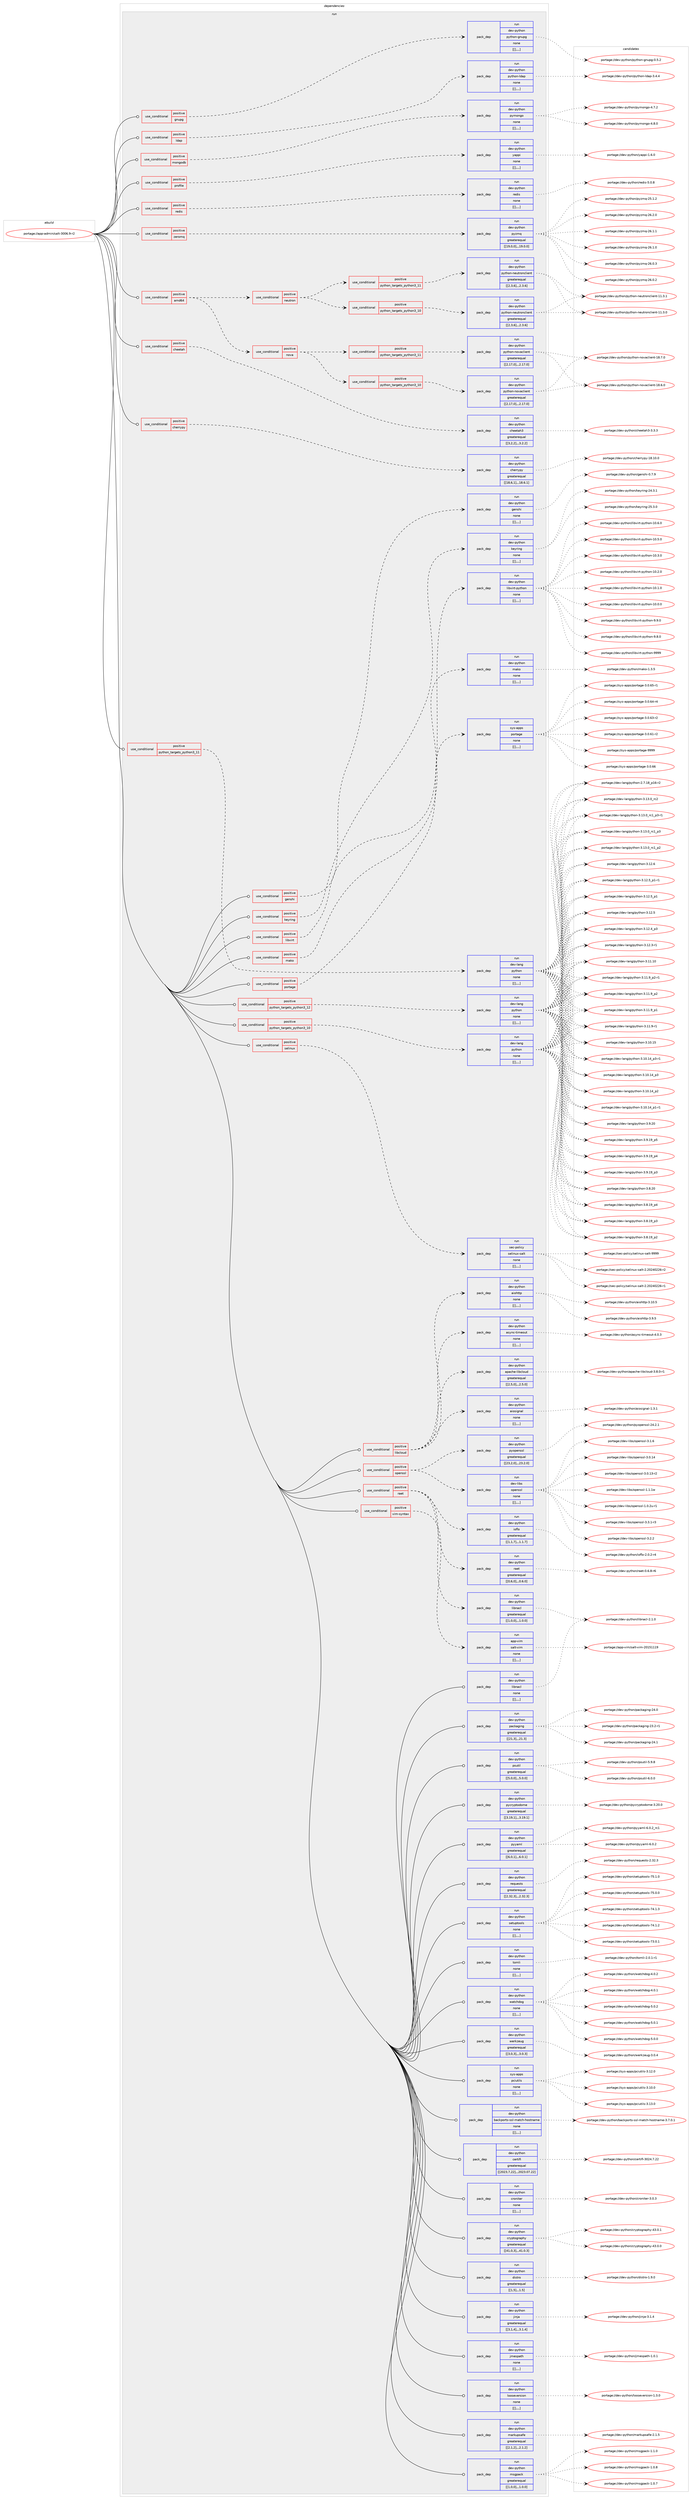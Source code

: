 digraph prolog {

# *************
# Graph options
# *************

newrank=true;
concentrate=true;
compound=true;
graph [rankdir=LR,fontname=Helvetica,fontsize=10,ranksep=1.5];#, ranksep=2.5, nodesep=0.2];
edge  [arrowhead=vee];
node  [fontname=Helvetica,fontsize=10];

# **********
# The ebuild
# **********

subgraph cluster_leftcol {
color=gray;
label=<<i>ebuild</i>>;
id [label="portage://app-admin/salt-3006.9-r2", color=red, width=4, href="../app-admin/salt-3006.9-r2.svg"];
}

# ****************
# The dependencies
# ****************

subgraph cluster_midcol {
color=gray;
label=<<i>dependencies</i>>;
subgraph cluster_compile {
fillcolor="#eeeeee";
style=filled;
label=<<i>compile</i>>;
}
subgraph cluster_compileandrun {
fillcolor="#eeeeee";
style=filled;
label=<<i>compile and run</i>>;
}
subgraph cluster_run {
fillcolor="#eeeeee";
style=filled;
label=<<i>run</i>>;
subgraph cond1329 {
dependency5133 [label=<<TABLE BORDER="0" CELLBORDER="1" CELLSPACING="0" CELLPADDING="4"><TR><TD ROWSPAN="3" CELLPADDING="10">use_conditional</TD></TR><TR><TD>positive</TD></TR><TR><TD>amd64</TD></TR></TABLE>>, shape=none, color=red];
subgraph cond1330 {
dependency5134 [label=<<TABLE BORDER="0" CELLBORDER="1" CELLSPACING="0" CELLPADDING="4"><TR><TD ROWSPAN="3" CELLPADDING="10">use_conditional</TD></TR><TR><TD>positive</TD></TR><TR><TD>nova</TD></TR></TABLE>>, shape=none, color=red];
subgraph cond1331 {
dependency5135 [label=<<TABLE BORDER="0" CELLBORDER="1" CELLSPACING="0" CELLPADDING="4"><TR><TD ROWSPAN="3" CELLPADDING="10">use_conditional</TD></TR><TR><TD>positive</TD></TR><TR><TD>python_targets_python3_10</TD></TR></TABLE>>, shape=none, color=red];
subgraph pack3785 {
dependency5136 [label=<<TABLE BORDER="0" CELLBORDER="1" CELLSPACING="0" CELLPADDING="4" WIDTH="220"><TR><TD ROWSPAN="6" CELLPADDING="30">pack_dep</TD></TR><TR><TD WIDTH="110">run</TD></TR><TR><TD>dev-python</TD></TR><TR><TD>python-novaclient</TD></TR><TR><TD>greaterequal</TD></TR><TR><TD>[[2,17,0],,,2.17.0]</TD></TR></TABLE>>, shape=none, color=blue];
}
dependency5135:e -> dependency5136:w [weight=20,style="dashed",arrowhead="vee"];
}
dependency5134:e -> dependency5135:w [weight=20,style="dashed",arrowhead="vee"];
subgraph cond1332 {
dependency5137 [label=<<TABLE BORDER="0" CELLBORDER="1" CELLSPACING="0" CELLPADDING="4"><TR><TD ROWSPAN="3" CELLPADDING="10">use_conditional</TD></TR><TR><TD>positive</TD></TR><TR><TD>python_targets_python3_11</TD></TR></TABLE>>, shape=none, color=red];
subgraph pack3786 {
dependency5138 [label=<<TABLE BORDER="0" CELLBORDER="1" CELLSPACING="0" CELLPADDING="4" WIDTH="220"><TR><TD ROWSPAN="6" CELLPADDING="30">pack_dep</TD></TR><TR><TD WIDTH="110">run</TD></TR><TR><TD>dev-python</TD></TR><TR><TD>python-novaclient</TD></TR><TR><TD>greaterequal</TD></TR><TR><TD>[[2,17,0],,,2.17.0]</TD></TR></TABLE>>, shape=none, color=blue];
}
dependency5137:e -> dependency5138:w [weight=20,style="dashed",arrowhead="vee"];
}
dependency5134:e -> dependency5137:w [weight=20,style="dashed",arrowhead="vee"];
}
dependency5133:e -> dependency5134:w [weight=20,style="dashed",arrowhead="vee"];
subgraph cond1333 {
dependency5139 [label=<<TABLE BORDER="0" CELLBORDER="1" CELLSPACING="0" CELLPADDING="4"><TR><TD ROWSPAN="3" CELLPADDING="10">use_conditional</TD></TR><TR><TD>positive</TD></TR><TR><TD>neutron</TD></TR></TABLE>>, shape=none, color=red];
subgraph cond1334 {
dependency5140 [label=<<TABLE BORDER="0" CELLBORDER="1" CELLSPACING="0" CELLPADDING="4"><TR><TD ROWSPAN="3" CELLPADDING="10">use_conditional</TD></TR><TR><TD>positive</TD></TR><TR><TD>python_targets_python3_10</TD></TR></TABLE>>, shape=none, color=red];
subgraph pack3787 {
dependency5141 [label=<<TABLE BORDER="0" CELLBORDER="1" CELLSPACING="0" CELLPADDING="4" WIDTH="220"><TR><TD ROWSPAN="6" CELLPADDING="30">pack_dep</TD></TR><TR><TD WIDTH="110">run</TD></TR><TR><TD>dev-python</TD></TR><TR><TD>python-neutronclient</TD></TR><TR><TD>greaterequal</TD></TR><TR><TD>[[2,3,6],,,2.3.6]</TD></TR></TABLE>>, shape=none, color=blue];
}
dependency5140:e -> dependency5141:w [weight=20,style="dashed",arrowhead="vee"];
}
dependency5139:e -> dependency5140:w [weight=20,style="dashed",arrowhead="vee"];
subgraph cond1335 {
dependency5142 [label=<<TABLE BORDER="0" CELLBORDER="1" CELLSPACING="0" CELLPADDING="4"><TR><TD ROWSPAN="3" CELLPADDING="10">use_conditional</TD></TR><TR><TD>positive</TD></TR><TR><TD>python_targets_python3_11</TD></TR></TABLE>>, shape=none, color=red];
subgraph pack3788 {
dependency5143 [label=<<TABLE BORDER="0" CELLBORDER="1" CELLSPACING="0" CELLPADDING="4" WIDTH="220"><TR><TD ROWSPAN="6" CELLPADDING="30">pack_dep</TD></TR><TR><TD WIDTH="110">run</TD></TR><TR><TD>dev-python</TD></TR><TR><TD>python-neutronclient</TD></TR><TR><TD>greaterequal</TD></TR><TR><TD>[[2,3,6],,,2.3.6]</TD></TR></TABLE>>, shape=none, color=blue];
}
dependency5142:e -> dependency5143:w [weight=20,style="dashed",arrowhead="vee"];
}
dependency5139:e -> dependency5142:w [weight=20,style="dashed",arrowhead="vee"];
}
dependency5133:e -> dependency5139:w [weight=20,style="dashed",arrowhead="vee"];
}
id:e -> dependency5133:w [weight=20,style="solid",arrowhead="odot"];
subgraph cond1336 {
dependency5144 [label=<<TABLE BORDER="0" CELLBORDER="1" CELLSPACING="0" CELLPADDING="4"><TR><TD ROWSPAN="3" CELLPADDING="10">use_conditional</TD></TR><TR><TD>positive</TD></TR><TR><TD>cheetah</TD></TR></TABLE>>, shape=none, color=red];
subgraph pack3789 {
dependency5145 [label=<<TABLE BORDER="0" CELLBORDER="1" CELLSPACING="0" CELLPADDING="4" WIDTH="220"><TR><TD ROWSPAN="6" CELLPADDING="30">pack_dep</TD></TR><TR><TD WIDTH="110">run</TD></TR><TR><TD>dev-python</TD></TR><TR><TD>cheetah3</TD></TR><TR><TD>greaterequal</TD></TR><TR><TD>[[3,2,2],,,3.2.2]</TD></TR></TABLE>>, shape=none, color=blue];
}
dependency5144:e -> dependency5145:w [weight=20,style="dashed",arrowhead="vee"];
}
id:e -> dependency5144:w [weight=20,style="solid",arrowhead="odot"];
subgraph cond1337 {
dependency5146 [label=<<TABLE BORDER="0" CELLBORDER="1" CELLSPACING="0" CELLPADDING="4"><TR><TD ROWSPAN="3" CELLPADDING="10">use_conditional</TD></TR><TR><TD>positive</TD></TR><TR><TD>cherrypy</TD></TR></TABLE>>, shape=none, color=red];
subgraph pack3790 {
dependency5147 [label=<<TABLE BORDER="0" CELLBORDER="1" CELLSPACING="0" CELLPADDING="4" WIDTH="220"><TR><TD ROWSPAN="6" CELLPADDING="30">pack_dep</TD></TR><TR><TD WIDTH="110">run</TD></TR><TR><TD>dev-python</TD></TR><TR><TD>cherrypy</TD></TR><TR><TD>greaterequal</TD></TR><TR><TD>[[18,6,1],,,18.6.1]</TD></TR></TABLE>>, shape=none, color=blue];
}
dependency5146:e -> dependency5147:w [weight=20,style="dashed",arrowhead="vee"];
}
id:e -> dependency5146:w [weight=20,style="solid",arrowhead="odot"];
subgraph cond1338 {
dependency5148 [label=<<TABLE BORDER="0" CELLBORDER="1" CELLSPACING="0" CELLPADDING="4"><TR><TD ROWSPAN="3" CELLPADDING="10">use_conditional</TD></TR><TR><TD>positive</TD></TR><TR><TD>genshi</TD></TR></TABLE>>, shape=none, color=red];
subgraph pack3791 {
dependency5149 [label=<<TABLE BORDER="0" CELLBORDER="1" CELLSPACING="0" CELLPADDING="4" WIDTH="220"><TR><TD ROWSPAN="6" CELLPADDING="30">pack_dep</TD></TR><TR><TD WIDTH="110">run</TD></TR><TR><TD>dev-python</TD></TR><TR><TD>genshi</TD></TR><TR><TD>none</TD></TR><TR><TD>[[],,,,]</TD></TR></TABLE>>, shape=none, color=blue];
}
dependency5148:e -> dependency5149:w [weight=20,style="dashed",arrowhead="vee"];
}
id:e -> dependency5148:w [weight=20,style="solid",arrowhead="odot"];
subgraph cond1339 {
dependency5150 [label=<<TABLE BORDER="0" CELLBORDER="1" CELLSPACING="0" CELLPADDING="4"><TR><TD ROWSPAN="3" CELLPADDING="10">use_conditional</TD></TR><TR><TD>positive</TD></TR><TR><TD>gnupg</TD></TR></TABLE>>, shape=none, color=red];
subgraph pack3792 {
dependency5151 [label=<<TABLE BORDER="0" CELLBORDER="1" CELLSPACING="0" CELLPADDING="4" WIDTH="220"><TR><TD ROWSPAN="6" CELLPADDING="30">pack_dep</TD></TR><TR><TD WIDTH="110">run</TD></TR><TR><TD>dev-python</TD></TR><TR><TD>python-gnupg</TD></TR><TR><TD>none</TD></TR><TR><TD>[[],,,,]</TD></TR></TABLE>>, shape=none, color=blue];
}
dependency5150:e -> dependency5151:w [weight=20,style="dashed",arrowhead="vee"];
}
id:e -> dependency5150:w [weight=20,style="solid",arrowhead="odot"];
subgraph cond1340 {
dependency5152 [label=<<TABLE BORDER="0" CELLBORDER="1" CELLSPACING="0" CELLPADDING="4"><TR><TD ROWSPAN="3" CELLPADDING="10">use_conditional</TD></TR><TR><TD>positive</TD></TR><TR><TD>keyring</TD></TR></TABLE>>, shape=none, color=red];
subgraph pack3793 {
dependency5153 [label=<<TABLE BORDER="0" CELLBORDER="1" CELLSPACING="0" CELLPADDING="4" WIDTH="220"><TR><TD ROWSPAN="6" CELLPADDING="30">pack_dep</TD></TR><TR><TD WIDTH="110">run</TD></TR><TR><TD>dev-python</TD></TR><TR><TD>keyring</TD></TR><TR><TD>none</TD></TR><TR><TD>[[],,,,]</TD></TR></TABLE>>, shape=none, color=blue];
}
dependency5152:e -> dependency5153:w [weight=20,style="dashed",arrowhead="vee"];
}
id:e -> dependency5152:w [weight=20,style="solid",arrowhead="odot"];
subgraph cond1341 {
dependency5154 [label=<<TABLE BORDER="0" CELLBORDER="1" CELLSPACING="0" CELLPADDING="4"><TR><TD ROWSPAN="3" CELLPADDING="10">use_conditional</TD></TR><TR><TD>positive</TD></TR><TR><TD>ldap</TD></TR></TABLE>>, shape=none, color=red];
subgraph pack3794 {
dependency5155 [label=<<TABLE BORDER="0" CELLBORDER="1" CELLSPACING="0" CELLPADDING="4" WIDTH="220"><TR><TD ROWSPAN="6" CELLPADDING="30">pack_dep</TD></TR><TR><TD WIDTH="110">run</TD></TR><TR><TD>dev-python</TD></TR><TR><TD>python-ldap</TD></TR><TR><TD>none</TD></TR><TR><TD>[[],,,,]</TD></TR></TABLE>>, shape=none, color=blue];
}
dependency5154:e -> dependency5155:w [weight=20,style="dashed",arrowhead="vee"];
}
id:e -> dependency5154:w [weight=20,style="solid",arrowhead="odot"];
subgraph cond1342 {
dependency5156 [label=<<TABLE BORDER="0" CELLBORDER="1" CELLSPACING="0" CELLPADDING="4"><TR><TD ROWSPAN="3" CELLPADDING="10">use_conditional</TD></TR><TR><TD>positive</TD></TR><TR><TD>libcloud</TD></TR></TABLE>>, shape=none, color=red];
subgraph pack3795 {
dependency5157 [label=<<TABLE BORDER="0" CELLBORDER="1" CELLSPACING="0" CELLPADDING="4" WIDTH="220"><TR><TD ROWSPAN="6" CELLPADDING="30">pack_dep</TD></TR><TR><TD WIDTH="110">run</TD></TR><TR><TD>dev-python</TD></TR><TR><TD>aiohttp</TD></TR><TR><TD>none</TD></TR><TR><TD>[[],,,,]</TD></TR></TABLE>>, shape=none, color=blue];
}
dependency5156:e -> dependency5157:w [weight=20,style="dashed",arrowhead="vee"];
subgraph pack3796 {
dependency5158 [label=<<TABLE BORDER="0" CELLBORDER="1" CELLSPACING="0" CELLPADDING="4" WIDTH="220"><TR><TD ROWSPAN="6" CELLPADDING="30">pack_dep</TD></TR><TR><TD WIDTH="110">run</TD></TR><TR><TD>dev-python</TD></TR><TR><TD>aiosignal</TD></TR><TR><TD>none</TD></TR><TR><TD>[[],,,,]</TD></TR></TABLE>>, shape=none, color=blue];
}
dependency5156:e -> dependency5158:w [weight=20,style="dashed",arrowhead="vee"];
subgraph pack3797 {
dependency5159 [label=<<TABLE BORDER="0" CELLBORDER="1" CELLSPACING="0" CELLPADDING="4" WIDTH="220"><TR><TD ROWSPAN="6" CELLPADDING="30">pack_dep</TD></TR><TR><TD WIDTH="110">run</TD></TR><TR><TD>dev-python</TD></TR><TR><TD>apache-libcloud</TD></TR><TR><TD>greaterequal</TD></TR><TR><TD>[[2,5,0],,,2.5.0]</TD></TR></TABLE>>, shape=none, color=blue];
}
dependency5156:e -> dependency5159:w [weight=20,style="dashed",arrowhead="vee"];
subgraph pack3798 {
dependency5160 [label=<<TABLE BORDER="0" CELLBORDER="1" CELLSPACING="0" CELLPADDING="4" WIDTH="220"><TR><TD ROWSPAN="6" CELLPADDING="30">pack_dep</TD></TR><TR><TD WIDTH="110">run</TD></TR><TR><TD>dev-python</TD></TR><TR><TD>async-timeout</TD></TR><TR><TD>none</TD></TR><TR><TD>[[],,,,]</TD></TR></TABLE>>, shape=none, color=blue];
}
dependency5156:e -> dependency5160:w [weight=20,style="dashed",arrowhead="vee"];
}
id:e -> dependency5156:w [weight=20,style="solid",arrowhead="odot"];
subgraph cond1343 {
dependency5161 [label=<<TABLE BORDER="0" CELLBORDER="1" CELLSPACING="0" CELLPADDING="4"><TR><TD ROWSPAN="3" CELLPADDING="10">use_conditional</TD></TR><TR><TD>positive</TD></TR><TR><TD>libvirt</TD></TR></TABLE>>, shape=none, color=red];
subgraph pack3799 {
dependency5162 [label=<<TABLE BORDER="0" CELLBORDER="1" CELLSPACING="0" CELLPADDING="4" WIDTH="220"><TR><TD ROWSPAN="6" CELLPADDING="30">pack_dep</TD></TR><TR><TD WIDTH="110">run</TD></TR><TR><TD>dev-python</TD></TR><TR><TD>libvirt-python</TD></TR><TR><TD>none</TD></TR><TR><TD>[[],,,,]</TD></TR></TABLE>>, shape=none, color=blue];
}
dependency5161:e -> dependency5162:w [weight=20,style="dashed",arrowhead="vee"];
}
id:e -> dependency5161:w [weight=20,style="solid",arrowhead="odot"];
subgraph cond1344 {
dependency5163 [label=<<TABLE BORDER="0" CELLBORDER="1" CELLSPACING="0" CELLPADDING="4"><TR><TD ROWSPAN="3" CELLPADDING="10">use_conditional</TD></TR><TR><TD>positive</TD></TR><TR><TD>mako</TD></TR></TABLE>>, shape=none, color=red];
subgraph pack3800 {
dependency5164 [label=<<TABLE BORDER="0" CELLBORDER="1" CELLSPACING="0" CELLPADDING="4" WIDTH="220"><TR><TD ROWSPAN="6" CELLPADDING="30">pack_dep</TD></TR><TR><TD WIDTH="110">run</TD></TR><TR><TD>dev-python</TD></TR><TR><TD>mako</TD></TR><TR><TD>none</TD></TR><TR><TD>[[],,,,]</TD></TR></TABLE>>, shape=none, color=blue];
}
dependency5163:e -> dependency5164:w [weight=20,style="dashed",arrowhead="vee"];
}
id:e -> dependency5163:w [weight=20,style="solid",arrowhead="odot"];
subgraph cond1345 {
dependency5165 [label=<<TABLE BORDER="0" CELLBORDER="1" CELLSPACING="0" CELLPADDING="4"><TR><TD ROWSPAN="3" CELLPADDING="10">use_conditional</TD></TR><TR><TD>positive</TD></TR><TR><TD>mongodb</TD></TR></TABLE>>, shape=none, color=red];
subgraph pack3801 {
dependency5166 [label=<<TABLE BORDER="0" CELLBORDER="1" CELLSPACING="0" CELLPADDING="4" WIDTH="220"><TR><TD ROWSPAN="6" CELLPADDING="30">pack_dep</TD></TR><TR><TD WIDTH="110">run</TD></TR><TR><TD>dev-python</TD></TR><TR><TD>pymongo</TD></TR><TR><TD>none</TD></TR><TR><TD>[[],,,,]</TD></TR></TABLE>>, shape=none, color=blue];
}
dependency5165:e -> dependency5166:w [weight=20,style="dashed",arrowhead="vee"];
}
id:e -> dependency5165:w [weight=20,style="solid",arrowhead="odot"];
subgraph cond1346 {
dependency5167 [label=<<TABLE BORDER="0" CELLBORDER="1" CELLSPACING="0" CELLPADDING="4"><TR><TD ROWSPAN="3" CELLPADDING="10">use_conditional</TD></TR><TR><TD>positive</TD></TR><TR><TD>openssl</TD></TR></TABLE>>, shape=none, color=red];
subgraph pack3802 {
dependency5168 [label=<<TABLE BORDER="0" CELLBORDER="1" CELLSPACING="0" CELLPADDING="4" WIDTH="220"><TR><TD ROWSPAN="6" CELLPADDING="30">pack_dep</TD></TR><TR><TD WIDTH="110">run</TD></TR><TR><TD>dev-libs</TD></TR><TR><TD>openssl</TD></TR><TR><TD>none</TD></TR><TR><TD>[[],,,,]</TD></TR></TABLE>>, shape=none, color=blue];
}
dependency5167:e -> dependency5168:w [weight=20,style="dashed",arrowhead="vee"];
subgraph pack3803 {
dependency5169 [label=<<TABLE BORDER="0" CELLBORDER="1" CELLSPACING="0" CELLPADDING="4" WIDTH="220"><TR><TD ROWSPAN="6" CELLPADDING="30">pack_dep</TD></TR><TR><TD WIDTH="110">run</TD></TR><TR><TD>dev-python</TD></TR><TR><TD>pyopenssl</TD></TR><TR><TD>greaterequal</TD></TR><TR><TD>[[23,2,0],,,23.2.0]</TD></TR></TABLE>>, shape=none, color=blue];
}
dependency5167:e -> dependency5169:w [weight=20,style="dashed",arrowhead="vee"];
}
id:e -> dependency5167:w [weight=20,style="solid",arrowhead="odot"];
subgraph cond1347 {
dependency5170 [label=<<TABLE BORDER="0" CELLBORDER="1" CELLSPACING="0" CELLPADDING="4"><TR><TD ROWSPAN="3" CELLPADDING="10">use_conditional</TD></TR><TR><TD>positive</TD></TR><TR><TD>portage</TD></TR></TABLE>>, shape=none, color=red];
subgraph pack3804 {
dependency5171 [label=<<TABLE BORDER="0" CELLBORDER="1" CELLSPACING="0" CELLPADDING="4" WIDTH="220"><TR><TD ROWSPAN="6" CELLPADDING="30">pack_dep</TD></TR><TR><TD WIDTH="110">run</TD></TR><TR><TD>sys-apps</TD></TR><TR><TD>portage</TD></TR><TR><TD>none</TD></TR><TR><TD>[[],,,,]</TD></TR></TABLE>>, shape=none, color=blue];
}
dependency5170:e -> dependency5171:w [weight=20,style="dashed",arrowhead="vee"];
}
id:e -> dependency5170:w [weight=20,style="solid",arrowhead="odot"];
subgraph cond1348 {
dependency5172 [label=<<TABLE BORDER="0" CELLBORDER="1" CELLSPACING="0" CELLPADDING="4"><TR><TD ROWSPAN="3" CELLPADDING="10">use_conditional</TD></TR><TR><TD>positive</TD></TR><TR><TD>profile</TD></TR></TABLE>>, shape=none, color=red];
subgraph pack3805 {
dependency5173 [label=<<TABLE BORDER="0" CELLBORDER="1" CELLSPACING="0" CELLPADDING="4" WIDTH="220"><TR><TD ROWSPAN="6" CELLPADDING="30">pack_dep</TD></TR><TR><TD WIDTH="110">run</TD></TR><TR><TD>dev-python</TD></TR><TR><TD>yappi</TD></TR><TR><TD>none</TD></TR><TR><TD>[[],,,,]</TD></TR></TABLE>>, shape=none, color=blue];
}
dependency5172:e -> dependency5173:w [weight=20,style="dashed",arrowhead="vee"];
}
id:e -> dependency5172:w [weight=20,style="solid",arrowhead="odot"];
subgraph cond1349 {
dependency5174 [label=<<TABLE BORDER="0" CELLBORDER="1" CELLSPACING="0" CELLPADDING="4"><TR><TD ROWSPAN="3" CELLPADDING="10">use_conditional</TD></TR><TR><TD>positive</TD></TR><TR><TD>python_targets_python3_10</TD></TR></TABLE>>, shape=none, color=red];
subgraph pack3806 {
dependency5175 [label=<<TABLE BORDER="0" CELLBORDER="1" CELLSPACING="0" CELLPADDING="4" WIDTH="220"><TR><TD ROWSPAN="6" CELLPADDING="30">pack_dep</TD></TR><TR><TD WIDTH="110">run</TD></TR><TR><TD>dev-lang</TD></TR><TR><TD>python</TD></TR><TR><TD>none</TD></TR><TR><TD>[[],,,,]</TD></TR></TABLE>>, shape=none, color=blue];
}
dependency5174:e -> dependency5175:w [weight=20,style="dashed",arrowhead="vee"];
}
id:e -> dependency5174:w [weight=20,style="solid",arrowhead="odot"];
subgraph cond1350 {
dependency5176 [label=<<TABLE BORDER="0" CELLBORDER="1" CELLSPACING="0" CELLPADDING="4"><TR><TD ROWSPAN="3" CELLPADDING="10">use_conditional</TD></TR><TR><TD>positive</TD></TR><TR><TD>python_targets_python3_11</TD></TR></TABLE>>, shape=none, color=red];
subgraph pack3807 {
dependency5177 [label=<<TABLE BORDER="0" CELLBORDER="1" CELLSPACING="0" CELLPADDING="4" WIDTH="220"><TR><TD ROWSPAN="6" CELLPADDING="30">pack_dep</TD></TR><TR><TD WIDTH="110">run</TD></TR><TR><TD>dev-lang</TD></TR><TR><TD>python</TD></TR><TR><TD>none</TD></TR><TR><TD>[[],,,,]</TD></TR></TABLE>>, shape=none, color=blue];
}
dependency5176:e -> dependency5177:w [weight=20,style="dashed",arrowhead="vee"];
}
id:e -> dependency5176:w [weight=20,style="solid",arrowhead="odot"];
subgraph cond1351 {
dependency5178 [label=<<TABLE BORDER="0" CELLBORDER="1" CELLSPACING="0" CELLPADDING="4"><TR><TD ROWSPAN="3" CELLPADDING="10">use_conditional</TD></TR><TR><TD>positive</TD></TR><TR><TD>python_targets_python3_12</TD></TR></TABLE>>, shape=none, color=red];
subgraph pack3808 {
dependency5179 [label=<<TABLE BORDER="0" CELLBORDER="1" CELLSPACING="0" CELLPADDING="4" WIDTH="220"><TR><TD ROWSPAN="6" CELLPADDING="30">pack_dep</TD></TR><TR><TD WIDTH="110">run</TD></TR><TR><TD>dev-lang</TD></TR><TR><TD>python</TD></TR><TR><TD>none</TD></TR><TR><TD>[[],,,,]</TD></TR></TABLE>>, shape=none, color=blue];
}
dependency5178:e -> dependency5179:w [weight=20,style="dashed",arrowhead="vee"];
}
id:e -> dependency5178:w [weight=20,style="solid",arrowhead="odot"];
subgraph cond1352 {
dependency5180 [label=<<TABLE BORDER="0" CELLBORDER="1" CELLSPACING="0" CELLPADDING="4"><TR><TD ROWSPAN="3" CELLPADDING="10">use_conditional</TD></TR><TR><TD>positive</TD></TR><TR><TD>raet</TD></TR></TABLE>>, shape=none, color=red];
subgraph pack3809 {
dependency5181 [label=<<TABLE BORDER="0" CELLBORDER="1" CELLSPACING="0" CELLPADDING="4" WIDTH="220"><TR><TD ROWSPAN="6" CELLPADDING="30">pack_dep</TD></TR><TR><TD WIDTH="110">run</TD></TR><TR><TD>dev-python</TD></TR><TR><TD>libnacl</TD></TR><TR><TD>greaterequal</TD></TR><TR><TD>[[1,0,0],,,1.0.0]</TD></TR></TABLE>>, shape=none, color=blue];
}
dependency5180:e -> dependency5181:w [weight=20,style="dashed",arrowhead="vee"];
subgraph pack3810 {
dependency5182 [label=<<TABLE BORDER="0" CELLBORDER="1" CELLSPACING="0" CELLPADDING="4" WIDTH="220"><TR><TD ROWSPAN="6" CELLPADDING="30">pack_dep</TD></TR><TR><TD WIDTH="110">run</TD></TR><TR><TD>dev-python</TD></TR><TR><TD>ioflo</TD></TR><TR><TD>greaterequal</TD></TR><TR><TD>[[1,1,7],,,1.1.7]</TD></TR></TABLE>>, shape=none, color=blue];
}
dependency5180:e -> dependency5182:w [weight=20,style="dashed",arrowhead="vee"];
subgraph pack3811 {
dependency5183 [label=<<TABLE BORDER="0" CELLBORDER="1" CELLSPACING="0" CELLPADDING="4" WIDTH="220"><TR><TD ROWSPAN="6" CELLPADDING="30">pack_dep</TD></TR><TR><TD WIDTH="110">run</TD></TR><TR><TD>dev-python</TD></TR><TR><TD>raet</TD></TR><TR><TD>greaterequal</TD></TR><TR><TD>[[0,6,0],,,0.6.0]</TD></TR></TABLE>>, shape=none, color=blue];
}
dependency5180:e -> dependency5183:w [weight=20,style="dashed",arrowhead="vee"];
}
id:e -> dependency5180:w [weight=20,style="solid",arrowhead="odot"];
subgraph cond1353 {
dependency5184 [label=<<TABLE BORDER="0" CELLBORDER="1" CELLSPACING="0" CELLPADDING="4"><TR><TD ROWSPAN="3" CELLPADDING="10">use_conditional</TD></TR><TR><TD>positive</TD></TR><TR><TD>redis</TD></TR></TABLE>>, shape=none, color=red];
subgraph pack3812 {
dependency5185 [label=<<TABLE BORDER="0" CELLBORDER="1" CELLSPACING="0" CELLPADDING="4" WIDTH="220"><TR><TD ROWSPAN="6" CELLPADDING="30">pack_dep</TD></TR><TR><TD WIDTH="110">run</TD></TR><TR><TD>dev-python</TD></TR><TR><TD>redis</TD></TR><TR><TD>none</TD></TR><TR><TD>[[],,,,]</TD></TR></TABLE>>, shape=none, color=blue];
}
dependency5184:e -> dependency5185:w [weight=20,style="dashed",arrowhead="vee"];
}
id:e -> dependency5184:w [weight=20,style="solid",arrowhead="odot"];
subgraph cond1354 {
dependency5186 [label=<<TABLE BORDER="0" CELLBORDER="1" CELLSPACING="0" CELLPADDING="4"><TR><TD ROWSPAN="3" CELLPADDING="10">use_conditional</TD></TR><TR><TD>positive</TD></TR><TR><TD>selinux</TD></TR></TABLE>>, shape=none, color=red];
subgraph pack3813 {
dependency5187 [label=<<TABLE BORDER="0" CELLBORDER="1" CELLSPACING="0" CELLPADDING="4" WIDTH="220"><TR><TD ROWSPAN="6" CELLPADDING="30">pack_dep</TD></TR><TR><TD WIDTH="110">run</TD></TR><TR><TD>sec-policy</TD></TR><TR><TD>selinux-salt</TD></TR><TR><TD>none</TD></TR><TR><TD>[[],,,,]</TD></TR></TABLE>>, shape=none, color=blue];
}
dependency5186:e -> dependency5187:w [weight=20,style="dashed",arrowhead="vee"];
}
id:e -> dependency5186:w [weight=20,style="solid",arrowhead="odot"];
subgraph cond1355 {
dependency5188 [label=<<TABLE BORDER="0" CELLBORDER="1" CELLSPACING="0" CELLPADDING="4"><TR><TD ROWSPAN="3" CELLPADDING="10">use_conditional</TD></TR><TR><TD>positive</TD></TR><TR><TD>vim-syntax</TD></TR></TABLE>>, shape=none, color=red];
subgraph pack3814 {
dependency5189 [label=<<TABLE BORDER="0" CELLBORDER="1" CELLSPACING="0" CELLPADDING="4" WIDTH="220"><TR><TD ROWSPAN="6" CELLPADDING="30">pack_dep</TD></TR><TR><TD WIDTH="110">run</TD></TR><TR><TD>app-vim</TD></TR><TR><TD>salt-vim</TD></TR><TR><TD>none</TD></TR><TR><TD>[[],,,,]</TD></TR></TABLE>>, shape=none, color=blue];
}
dependency5188:e -> dependency5189:w [weight=20,style="dashed",arrowhead="vee"];
}
id:e -> dependency5188:w [weight=20,style="solid",arrowhead="odot"];
subgraph cond1356 {
dependency5190 [label=<<TABLE BORDER="0" CELLBORDER="1" CELLSPACING="0" CELLPADDING="4"><TR><TD ROWSPAN="3" CELLPADDING="10">use_conditional</TD></TR><TR><TD>positive</TD></TR><TR><TD>zeromq</TD></TR></TABLE>>, shape=none, color=red];
subgraph pack3815 {
dependency5191 [label=<<TABLE BORDER="0" CELLBORDER="1" CELLSPACING="0" CELLPADDING="4" WIDTH="220"><TR><TD ROWSPAN="6" CELLPADDING="30">pack_dep</TD></TR><TR><TD WIDTH="110">run</TD></TR><TR><TD>dev-python</TD></TR><TR><TD>pyzmq</TD></TR><TR><TD>greaterequal</TD></TR><TR><TD>[[19,0,0],,,19.0.0]</TD></TR></TABLE>>, shape=none, color=blue];
}
dependency5190:e -> dependency5191:w [weight=20,style="dashed",arrowhead="vee"];
}
id:e -> dependency5190:w [weight=20,style="solid",arrowhead="odot"];
subgraph pack3816 {
dependency5192 [label=<<TABLE BORDER="0" CELLBORDER="1" CELLSPACING="0" CELLPADDING="4" WIDTH="220"><TR><TD ROWSPAN="6" CELLPADDING="30">pack_dep</TD></TR><TR><TD WIDTH="110">run</TD></TR><TR><TD>dev-python</TD></TR><TR><TD>backports-ssl-match-hostname</TD></TR><TR><TD>none</TD></TR><TR><TD>[[],,,,]</TD></TR></TABLE>>, shape=none, color=blue];
}
id:e -> dependency5192:w [weight=20,style="solid",arrowhead="odot"];
subgraph pack3817 {
dependency5193 [label=<<TABLE BORDER="0" CELLBORDER="1" CELLSPACING="0" CELLPADDING="4" WIDTH="220"><TR><TD ROWSPAN="6" CELLPADDING="30">pack_dep</TD></TR><TR><TD WIDTH="110">run</TD></TR><TR><TD>dev-python</TD></TR><TR><TD>certifi</TD></TR><TR><TD>greaterequal</TD></TR><TR><TD>[[2023,7,22],,,2023.07.22]</TD></TR></TABLE>>, shape=none, color=blue];
}
id:e -> dependency5193:w [weight=20,style="solid",arrowhead="odot"];
subgraph pack3818 {
dependency5194 [label=<<TABLE BORDER="0" CELLBORDER="1" CELLSPACING="0" CELLPADDING="4" WIDTH="220"><TR><TD ROWSPAN="6" CELLPADDING="30">pack_dep</TD></TR><TR><TD WIDTH="110">run</TD></TR><TR><TD>dev-python</TD></TR><TR><TD>croniter</TD></TR><TR><TD>none</TD></TR><TR><TD>[[],,,,]</TD></TR></TABLE>>, shape=none, color=blue];
}
id:e -> dependency5194:w [weight=20,style="solid",arrowhead="odot"];
subgraph pack3819 {
dependency5195 [label=<<TABLE BORDER="0" CELLBORDER="1" CELLSPACING="0" CELLPADDING="4" WIDTH="220"><TR><TD ROWSPAN="6" CELLPADDING="30">pack_dep</TD></TR><TR><TD WIDTH="110">run</TD></TR><TR><TD>dev-python</TD></TR><TR><TD>cryptography</TD></TR><TR><TD>greaterequal</TD></TR><TR><TD>[[41,0,3],,,41.0.3]</TD></TR></TABLE>>, shape=none, color=blue];
}
id:e -> dependency5195:w [weight=20,style="solid",arrowhead="odot"];
subgraph pack3820 {
dependency5196 [label=<<TABLE BORDER="0" CELLBORDER="1" CELLSPACING="0" CELLPADDING="4" WIDTH="220"><TR><TD ROWSPAN="6" CELLPADDING="30">pack_dep</TD></TR><TR><TD WIDTH="110">run</TD></TR><TR><TD>dev-python</TD></TR><TR><TD>distro</TD></TR><TR><TD>greaterequal</TD></TR><TR><TD>[[1,5],,,1.5]</TD></TR></TABLE>>, shape=none, color=blue];
}
id:e -> dependency5196:w [weight=20,style="solid",arrowhead="odot"];
subgraph pack3821 {
dependency5197 [label=<<TABLE BORDER="0" CELLBORDER="1" CELLSPACING="0" CELLPADDING="4" WIDTH="220"><TR><TD ROWSPAN="6" CELLPADDING="30">pack_dep</TD></TR><TR><TD WIDTH="110">run</TD></TR><TR><TD>dev-python</TD></TR><TR><TD>jinja</TD></TR><TR><TD>greaterequal</TD></TR><TR><TD>[[3,1,4],,,3.1.4]</TD></TR></TABLE>>, shape=none, color=blue];
}
id:e -> dependency5197:w [weight=20,style="solid",arrowhead="odot"];
subgraph pack3822 {
dependency5198 [label=<<TABLE BORDER="0" CELLBORDER="1" CELLSPACING="0" CELLPADDING="4" WIDTH="220"><TR><TD ROWSPAN="6" CELLPADDING="30">pack_dep</TD></TR><TR><TD WIDTH="110">run</TD></TR><TR><TD>dev-python</TD></TR><TR><TD>jmespath</TD></TR><TR><TD>none</TD></TR><TR><TD>[[],,,,]</TD></TR></TABLE>>, shape=none, color=blue];
}
id:e -> dependency5198:w [weight=20,style="solid",arrowhead="odot"];
subgraph pack3823 {
dependency5199 [label=<<TABLE BORDER="0" CELLBORDER="1" CELLSPACING="0" CELLPADDING="4" WIDTH="220"><TR><TD ROWSPAN="6" CELLPADDING="30">pack_dep</TD></TR><TR><TD WIDTH="110">run</TD></TR><TR><TD>dev-python</TD></TR><TR><TD>libnacl</TD></TR><TR><TD>none</TD></TR><TR><TD>[[],,,,]</TD></TR></TABLE>>, shape=none, color=blue];
}
id:e -> dependency5199:w [weight=20,style="solid",arrowhead="odot"];
subgraph pack3824 {
dependency5200 [label=<<TABLE BORDER="0" CELLBORDER="1" CELLSPACING="0" CELLPADDING="4" WIDTH="220"><TR><TD ROWSPAN="6" CELLPADDING="30">pack_dep</TD></TR><TR><TD WIDTH="110">run</TD></TR><TR><TD>dev-python</TD></TR><TR><TD>looseversion</TD></TR><TR><TD>none</TD></TR><TR><TD>[[],,,,]</TD></TR></TABLE>>, shape=none, color=blue];
}
id:e -> dependency5200:w [weight=20,style="solid",arrowhead="odot"];
subgraph pack3825 {
dependency5201 [label=<<TABLE BORDER="0" CELLBORDER="1" CELLSPACING="0" CELLPADDING="4" WIDTH="220"><TR><TD ROWSPAN="6" CELLPADDING="30">pack_dep</TD></TR><TR><TD WIDTH="110">run</TD></TR><TR><TD>dev-python</TD></TR><TR><TD>markupsafe</TD></TR><TR><TD>greaterequal</TD></TR><TR><TD>[[2,1,2],,,2.1.2]</TD></TR></TABLE>>, shape=none, color=blue];
}
id:e -> dependency5201:w [weight=20,style="solid",arrowhead="odot"];
subgraph pack3826 {
dependency5202 [label=<<TABLE BORDER="0" CELLBORDER="1" CELLSPACING="0" CELLPADDING="4" WIDTH="220"><TR><TD ROWSPAN="6" CELLPADDING="30">pack_dep</TD></TR><TR><TD WIDTH="110">run</TD></TR><TR><TD>dev-python</TD></TR><TR><TD>msgpack</TD></TR><TR><TD>greaterequal</TD></TR><TR><TD>[[1,0,0],,,1.0.0]</TD></TR></TABLE>>, shape=none, color=blue];
}
id:e -> dependency5202:w [weight=20,style="solid",arrowhead="odot"];
subgraph pack3827 {
dependency5203 [label=<<TABLE BORDER="0" CELLBORDER="1" CELLSPACING="0" CELLPADDING="4" WIDTH="220"><TR><TD ROWSPAN="6" CELLPADDING="30">pack_dep</TD></TR><TR><TD WIDTH="110">run</TD></TR><TR><TD>dev-python</TD></TR><TR><TD>packaging</TD></TR><TR><TD>greaterequal</TD></TR><TR><TD>[[21,3],,,21.3]</TD></TR></TABLE>>, shape=none, color=blue];
}
id:e -> dependency5203:w [weight=20,style="solid",arrowhead="odot"];
subgraph pack3828 {
dependency5204 [label=<<TABLE BORDER="0" CELLBORDER="1" CELLSPACING="0" CELLPADDING="4" WIDTH="220"><TR><TD ROWSPAN="6" CELLPADDING="30">pack_dep</TD></TR><TR><TD WIDTH="110">run</TD></TR><TR><TD>dev-python</TD></TR><TR><TD>psutil</TD></TR><TR><TD>greaterequal</TD></TR><TR><TD>[[5,0,0],,,5.0.0]</TD></TR></TABLE>>, shape=none, color=blue];
}
id:e -> dependency5204:w [weight=20,style="solid",arrowhead="odot"];
subgraph pack3829 {
dependency5205 [label=<<TABLE BORDER="0" CELLBORDER="1" CELLSPACING="0" CELLPADDING="4" WIDTH="220"><TR><TD ROWSPAN="6" CELLPADDING="30">pack_dep</TD></TR><TR><TD WIDTH="110">run</TD></TR><TR><TD>dev-python</TD></TR><TR><TD>pycryptodome</TD></TR><TR><TD>greaterequal</TD></TR><TR><TD>[[3,19,1],,,3.19.1]</TD></TR></TABLE>>, shape=none, color=blue];
}
id:e -> dependency5205:w [weight=20,style="solid",arrowhead="odot"];
subgraph pack3830 {
dependency5206 [label=<<TABLE BORDER="0" CELLBORDER="1" CELLSPACING="0" CELLPADDING="4" WIDTH="220"><TR><TD ROWSPAN="6" CELLPADDING="30">pack_dep</TD></TR><TR><TD WIDTH="110">run</TD></TR><TR><TD>dev-python</TD></TR><TR><TD>pyyaml</TD></TR><TR><TD>greaterequal</TD></TR><TR><TD>[[6,0,1],,,6.0.1]</TD></TR></TABLE>>, shape=none, color=blue];
}
id:e -> dependency5206:w [weight=20,style="solid",arrowhead="odot"];
subgraph pack3831 {
dependency5207 [label=<<TABLE BORDER="0" CELLBORDER="1" CELLSPACING="0" CELLPADDING="4" WIDTH="220"><TR><TD ROWSPAN="6" CELLPADDING="30">pack_dep</TD></TR><TR><TD WIDTH="110">run</TD></TR><TR><TD>dev-python</TD></TR><TR><TD>requests</TD></TR><TR><TD>greaterequal</TD></TR><TR><TD>[[2,32,3],,,2.32.3]</TD></TR></TABLE>>, shape=none, color=blue];
}
id:e -> dependency5207:w [weight=20,style="solid",arrowhead="odot"];
subgraph pack3832 {
dependency5208 [label=<<TABLE BORDER="0" CELLBORDER="1" CELLSPACING="0" CELLPADDING="4" WIDTH="220"><TR><TD ROWSPAN="6" CELLPADDING="30">pack_dep</TD></TR><TR><TD WIDTH="110">run</TD></TR><TR><TD>dev-python</TD></TR><TR><TD>setuptools</TD></TR><TR><TD>none</TD></TR><TR><TD>[[],,,,]</TD></TR></TABLE>>, shape=none, color=blue];
}
id:e -> dependency5208:w [weight=20,style="solid",arrowhead="odot"];
subgraph pack3833 {
dependency5209 [label=<<TABLE BORDER="0" CELLBORDER="1" CELLSPACING="0" CELLPADDING="4" WIDTH="220"><TR><TD ROWSPAN="6" CELLPADDING="30">pack_dep</TD></TR><TR><TD WIDTH="110">run</TD></TR><TR><TD>dev-python</TD></TR><TR><TD>tomli</TD></TR><TR><TD>none</TD></TR><TR><TD>[[],,,,]</TD></TR></TABLE>>, shape=none, color=blue];
}
id:e -> dependency5209:w [weight=20,style="solid",arrowhead="odot"];
subgraph pack3834 {
dependency5210 [label=<<TABLE BORDER="0" CELLBORDER="1" CELLSPACING="0" CELLPADDING="4" WIDTH="220"><TR><TD ROWSPAN="6" CELLPADDING="30">pack_dep</TD></TR><TR><TD WIDTH="110">run</TD></TR><TR><TD>dev-python</TD></TR><TR><TD>watchdog</TD></TR><TR><TD>none</TD></TR><TR><TD>[[],,,,]</TD></TR></TABLE>>, shape=none, color=blue];
}
id:e -> dependency5210:w [weight=20,style="solid",arrowhead="odot"];
subgraph pack3835 {
dependency5211 [label=<<TABLE BORDER="0" CELLBORDER="1" CELLSPACING="0" CELLPADDING="4" WIDTH="220"><TR><TD ROWSPAN="6" CELLPADDING="30">pack_dep</TD></TR><TR><TD WIDTH="110">run</TD></TR><TR><TD>dev-python</TD></TR><TR><TD>werkzeug</TD></TR><TR><TD>greaterequal</TD></TR><TR><TD>[[3,0,3],,,3.0.3]</TD></TR></TABLE>>, shape=none, color=blue];
}
id:e -> dependency5211:w [weight=20,style="solid",arrowhead="odot"];
subgraph pack3836 {
dependency5212 [label=<<TABLE BORDER="0" CELLBORDER="1" CELLSPACING="0" CELLPADDING="4" WIDTH="220"><TR><TD ROWSPAN="6" CELLPADDING="30">pack_dep</TD></TR><TR><TD WIDTH="110">run</TD></TR><TR><TD>sys-apps</TD></TR><TR><TD>pciutils</TD></TR><TR><TD>none</TD></TR><TR><TD>[[],,,,]</TD></TR></TABLE>>, shape=none, color=blue];
}
id:e -> dependency5212:w [weight=20,style="solid",arrowhead="odot"];
}
}

# **************
# The candidates
# **************

subgraph cluster_choices {
rank=same;
color=gray;
label=<<i>candidates</i>>;

subgraph choice3785 {
color=black;
nodesep=1;
choice100101118451121211161041111104711212111610411111045110111118979910810510111011645495646554648 [label="portage://dev-python/python-novaclient-18.7.0", color=red, width=4,href="../dev-python/python-novaclient-18.7.0.svg"];
choice100101118451121211161041111104711212111610411111045110111118979910810510111011645495646544648 [label="portage://dev-python/python-novaclient-18.6.0", color=red, width=4,href="../dev-python/python-novaclient-18.6.0.svg"];
dependency5136:e -> choice100101118451121211161041111104711212111610411111045110111118979910810510111011645495646554648:w [style=dotted,weight="100"];
dependency5136:e -> choice100101118451121211161041111104711212111610411111045110111118979910810510111011645495646544648:w [style=dotted,weight="100"];
}
subgraph choice3786 {
color=black;
nodesep=1;
choice100101118451121211161041111104711212111610411111045110111118979910810510111011645495646554648 [label="portage://dev-python/python-novaclient-18.7.0", color=red, width=4,href="../dev-python/python-novaclient-18.7.0.svg"];
choice100101118451121211161041111104711212111610411111045110111118979910810510111011645495646544648 [label="portage://dev-python/python-novaclient-18.6.0", color=red, width=4,href="../dev-python/python-novaclient-18.6.0.svg"];
dependency5138:e -> choice100101118451121211161041111104711212111610411111045110111118979910810510111011645495646554648:w [style=dotted,weight="100"];
dependency5138:e -> choice100101118451121211161041111104711212111610411111045110111118979910810510111011645495646544648:w [style=dotted,weight="100"];
}
subgraph choice3787 {
color=black;
nodesep=1;
choice1001011184511212111610411111047112121116104111110451101011171161141111109910810510111011645494946514649 [label="portage://dev-python/python-neutronclient-11.3.1", color=red, width=4,href="../dev-python/python-neutronclient-11.3.1.svg"];
choice1001011184511212111610411111047112121116104111110451101011171161141111109910810510111011645494946514648 [label="portage://dev-python/python-neutronclient-11.3.0", color=red, width=4,href="../dev-python/python-neutronclient-11.3.0.svg"];
dependency5141:e -> choice1001011184511212111610411111047112121116104111110451101011171161141111109910810510111011645494946514649:w [style=dotted,weight="100"];
dependency5141:e -> choice1001011184511212111610411111047112121116104111110451101011171161141111109910810510111011645494946514648:w [style=dotted,weight="100"];
}
subgraph choice3788 {
color=black;
nodesep=1;
choice1001011184511212111610411111047112121116104111110451101011171161141111109910810510111011645494946514649 [label="portage://dev-python/python-neutronclient-11.3.1", color=red, width=4,href="../dev-python/python-neutronclient-11.3.1.svg"];
choice1001011184511212111610411111047112121116104111110451101011171161141111109910810510111011645494946514648 [label="portage://dev-python/python-neutronclient-11.3.0", color=red, width=4,href="../dev-python/python-neutronclient-11.3.0.svg"];
dependency5143:e -> choice1001011184511212111610411111047112121116104111110451101011171161141111109910810510111011645494946514649:w [style=dotted,weight="100"];
dependency5143:e -> choice1001011184511212111610411111047112121116104111110451101011171161141111109910810510111011645494946514648:w [style=dotted,weight="100"];
}
subgraph choice3789 {
color=black;
nodesep=1;
choice1001011184511212111610411111047991041011011169710451455146514651 [label="portage://dev-python/cheetah3-3.3.3", color=red, width=4,href="../dev-python/cheetah3-3.3.3.svg"];
dependency5145:e -> choice1001011184511212111610411111047991041011011169710451455146514651:w [style=dotted,weight="100"];
}
subgraph choice3790 {
color=black;
nodesep=1;
choice1001011184511212111610411111047991041011141141211121214549564649484648 [label="portage://dev-python/cherrypy-18.10.0", color=red, width=4,href="../dev-python/cherrypy-18.10.0.svg"];
dependency5147:e -> choice1001011184511212111610411111047991041011141141211121214549564649484648:w [style=dotted,weight="100"];
}
subgraph choice3791 {
color=black;
nodesep=1;
choice1001011184511212111610411111047103101110115104105454846554657 [label="portage://dev-python/genshi-0.7.9", color=red, width=4,href="../dev-python/genshi-0.7.9.svg"];
dependency5149:e -> choice1001011184511212111610411111047103101110115104105454846554657:w [style=dotted,weight="100"];
}
subgraph choice3792 {
color=black;
nodesep=1;
choice100101118451121211161041111104711212111610411111045103110117112103454846534650 [label="portage://dev-python/python-gnupg-0.5.2", color=red, width=4,href="../dev-python/python-gnupg-0.5.2.svg"];
dependency5151:e -> choice100101118451121211161041111104711212111610411111045103110117112103454846534650:w [style=dotted,weight="100"];
}
subgraph choice3793 {
color=black;
nodesep=1;
choice100101118451121211161041111104710710112111410511010345505346514648 [label="portage://dev-python/keyring-25.3.0", color=red, width=4,href="../dev-python/keyring-25.3.0.svg"];
choice100101118451121211161041111104710710112111410511010345505246514649 [label="portage://dev-python/keyring-24.3.1", color=red, width=4,href="../dev-python/keyring-24.3.1.svg"];
dependency5153:e -> choice100101118451121211161041111104710710112111410511010345505346514648:w [style=dotted,weight="100"];
dependency5153:e -> choice100101118451121211161041111104710710112111410511010345505246514649:w [style=dotted,weight="100"];
}
subgraph choice3794 {
color=black;
nodesep=1;
choice10010111845112121116104111110471121211161041111104510810097112455146524652 [label="portage://dev-python/python-ldap-3.4.4", color=red, width=4,href="../dev-python/python-ldap-3.4.4.svg"];
dependency5155:e -> choice10010111845112121116104111110471121211161041111104510810097112455146524652:w [style=dotted,weight="100"];
}
subgraph choice3795 {
color=black;
nodesep=1;
choice10010111845112121116104111110479710511110411611611245514649484653 [label="portage://dev-python/aiohttp-3.10.5", color=red, width=4,href="../dev-python/aiohttp-3.10.5.svg"];
choice100101118451121211161041111104797105111104116116112455146574653 [label="portage://dev-python/aiohttp-3.9.5", color=red, width=4,href="../dev-python/aiohttp-3.9.5.svg"];
dependency5157:e -> choice10010111845112121116104111110479710511110411611611245514649484653:w [style=dotted,weight="100"];
dependency5157:e -> choice100101118451121211161041111104797105111104116116112455146574653:w [style=dotted,weight="100"];
}
subgraph choice3796 {
color=black;
nodesep=1;
choice10010111845112121116104111110479710511111510510311097108454946514649 [label="portage://dev-python/aiosignal-1.3.1", color=red, width=4,href="../dev-python/aiosignal-1.3.1.svg"];
dependency5158:e -> choice10010111845112121116104111110479710511111510510311097108454946514649:w [style=dotted,weight="100"];
}
subgraph choice3797 {
color=black;
nodesep=1;
choice10010111845112121116104111110479711297991041014510810598991081111171004551465646484511449 [label="portage://dev-python/apache-libcloud-3.8.0-r1", color=red, width=4,href="../dev-python/apache-libcloud-3.8.0-r1.svg"];
dependency5159:e -> choice10010111845112121116104111110479711297991041014510810598991081111171004551465646484511449:w [style=dotted,weight="100"];
}
subgraph choice3798 {
color=black;
nodesep=1;
choice1001011184511212111610411111047971151211109945116105109101111117116455246484651 [label="portage://dev-python/async-timeout-4.0.3", color=red, width=4,href="../dev-python/async-timeout-4.0.3.svg"];
dependency5160:e -> choice1001011184511212111610411111047971151211109945116105109101111117116455246484651:w [style=dotted,weight="100"];
}
subgraph choice3799 {
color=black;
nodesep=1;
choice100101118451121211161041111104710810598118105114116451121211161041111104557575757 [label="portage://dev-python/libvirt-python-9999", color=red, width=4,href="../dev-python/libvirt-python-9999.svg"];
choice1001011184511212111610411111047108105981181051141164511212111610411111045494846544648 [label="portage://dev-python/libvirt-python-10.6.0", color=red, width=4,href="../dev-python/libvirt-python-10.6.0.svg"];
choice1001011184511212111610411111047108105981181051141164511212111610411111045494846534648 [label="portage://dev-python/libvirt-python-10.5.0", color=red, width=4,href="../dev-python/libvirt-python-10.5.0.svg"];
choice1001011184511212111610411111047108105981181051141164511212111610411111045494846514648 [label="portage://dev-python/libvirt-python-10.3.0", color=red, width=4,href="../dev-python/libvirt-python-10.3.0.svg"];
choice1001011184511212111610411111047108105981181051141164511212111610411111045494846504648 [label="portage://dev-python/libvirt-python-10.2.0", color=red, width=4,href="../dev-python/libvirt-python-10.2.0.svg"];
choice1001011184511212111610411111047108105981181051141164511212111610411111045494846494648 [label="portage://dev-python/libvirt-python-10.1.0", color=red, width=4,href="../dev-python/libvirt-python-10.1.0.svg"];
choice1001011184511212111610411111047108105981181051141164511212111610411111045494846484648 [label="portage://dev-python/libvirt-python-10.0.0", color=red, width=4,href="../dev-python/libvirt-python-10.0.0.svg"];
choice10010111845112121116104111110471081059811810511411645112121116104111110455746574648 [label="portage://dev-python/libvirt-python-9.9.0", color=red, width=4,href="../dev-python/libvirt-python-9.9.0.svg"];
choice10010111845112121116104111110471081059811810511411645112121116104111110455746564648 [label="portage://dev-python/libvirt-python-9.8.0", color=red, width=4,href="../dev-python/libvirt-python-9.8.0.svg"];
dependency5162:e -> choice100101118451121211161041111104710810598118105114116451121211161041111104557575757:w [style=dotted,weight="100"];
dependency5162:e -> choice1001011184511212111610411111047108105981181051141164511212111610411111045494846544648:w [style=dotted,weight="100"];
dependency5162:e -> choice1001011184511212111610411111047108105981181051141164511212111610411111045494846534648:w [style=dotted,weight="100"];
dependency5162:e -> choice1001011184511212111610411111047108105981181051141164511212111610411111045494846514648:w [style=dotted,weight="100"];
dependency5162:e -> choice1001011184511212111610411111047108105981181051141164511212111610411111045494846504648:w [style=dotted,weight="100"];
dependency5162:e -> choice1001011184511212111610411111047108105981181051141164511212111610411111045494846494648:w [style=dotted,weight="100"];
dependency5162:e -> choice1001011184511212111610411111047108105981181051141164511212111610411111045494846484648:w [style=dotted,weight="100"];
dependency5162:e -> choice10010111845112121116104111110471081059811810511411645112121116104111110455746574648:w [style=dotted,weight="100"];
dependency5162:e -> choice10010111845112121116104111110471081059811810511411645112121116104111110455746564648:w [style=dotted,weight="100"];
}
subgraph choice3800 {
color=black;
nodesep=1;
choice100101118451121211161041111104710997107111454946514653 [label="portage://dev-python/mako-1.3.5", color=red, width=4,href="../dev-python/mako-1.3.5.svg"];
dependency5164:e -> choice100101118451121211161041111104710997107111454946514653:w [style=dotted,weight="100"];
}
subgraph choice3801 {
color=black;
nodesep=1;
choice1001011184511212111610411111047112121109111110103111455246564648 [label="portage://dev-python/pymongo-4.8.0", color=red, width=4,href="../dev-python/pymongo-4.8.0.svg"];
choice1001011184511212111610411111047112121109111110103111455246554650 [label="portage://dev-python/pymongo-4.7.2", color=red, width=4,href="../dev-python/pymongo-4.7.2.svg"];
dependency5166:e -> choice1001011184511212111610411111047112121109111110103111455246564648:w [style=dotted,weight="100"];
dependency5166:e -> choice1001011184511212111610411111047112121109111110103111455246554650:w [style=dotted,weight="100"];
}
subgraph choice3802 {
color=black;
nodesep=1;
choice1001011184510810598115471111121011101151151084551465146494511451 [label="portage://dev-libs/openssl-3.3.1-r3", color=red, width=4,href="../dev-libs/openssl-3.3.1-r3.svg"];
choice100101118451081059811547111112101110115115108455146504650 [label="portage://dev-libs/openssl-3.2.2", color=red, width=4,href="../dev-libs/openssl-3.2.2.svg"];
choice100101118451081059811547111112101110115115108455146494654 [label="portage://dev-libs/openssl-3.1.6", color=red, width=4,href="../dev-libs/openssl-3.1.6.svg"];
choice10010111845108105981154711111210111011511510845514648464952 [label="portage://dev-libs/openssl-3.0.14", color=red, width=4,href="../dev-libs/openssl-3.0.14.svg"];
choice100101118451081059811547111112101110115115108455146484649514511450 [label="portage://dev-libs/openssl-3.0.13-r2", color=red, width=4,href="../dev-libs/openssl-3.0.13-r2.svg"];
choice100101118451081059811547111112101110115115108454946494649119 [label="portage://dev-libs/openssl-1.1.1w", color=red, width=4,href="../dev-libs/openssl-1.1.1w.svg"];
choice1001011184510810598115471111121011101151151084549464846501174511449 [label="portage://dev-libs/openssl-1.0.2u-r1", color=red, width=4,href="../dev-libs/openssl-1.0.2u-r1.svg"];
dependency5168:e -> choice1001011184510810598115471111121011101151151084551465146494511451:w [style=dotted,weight="100"];
dependency5168:e -> choice100101118451081059811547111112101110115115108455146504650:w [style=dotted,weight="100"];
dependency5168:e -> choice100101118451081059811547111112101110115115108455146494654:w [style=dotted,weight="100"];
dependency5168:e -> choice10010111845108105981154711111210111011511510845514648464952:w [style=dotted,weight="100"];
dependency5168:e -> choice100101118451081059811547111112101110115115108455146484649514511450:w [style=dotted,weight="100"];
dependency5168:e -> choice100101118451081059811547111112101110115115108454946494649119:w [style=dotted,weight="100"];
dependency5168:e -> choice1001011184510810598115471111121011101151151084549464846501174511449:w [style=dotted,weight="100"];
}
subgraph choice3803 {
color=black;
nodesep=1;
choice100101118451121211161041111104711212111111210111011511510845505246504649 [label="portage://dev-python/pyopenssl-24.2.1", color=red, width=4,href="../dev-python/pyopenssl-24.2.1.svg"];
dependency5169:e -> choice100101118451121211161041111104711212111111210111011511510845505246504649:w [style=dotted,weight="100"];
}
subgraph choice3804 {
color=black;
nodesep=1;
choice115121115459711211211547112111114116971031014557575757 [label="portage://sys-apps/portage-9999", color=red, width=4,href="../sys-apps/portage-9999.svg"];
choice1151211154597112112115471121111141169710310145514648465454 [label="portage://sys-apps/portage-3.0.66", color=red, width=4,href="../sys-apps/portage-3.0.66.svg"];
choice11512111545971121121154711211111411697103101455146484654534511449 [label="portage://sys-apps/portage-3.0.65-r1", color=red, width=4,href="../sys-apps/portage-3.0.65-r1.svg"];
choice11512111545971121121154711211111411697103101455146484654524511452 [label="portage://sys-apps/portage-3.0.64-r4", color=red, width=4,href="../sys-apps/portage-3.0.64-r4.svg"];
choice11512111545971121121154711211111411697103101455146484654514511450 [label="portage://sys-apps/portage-3.0.63-r2", color=red, width=4,href="../sys-apps/portage-3.0.63-r2.svg"];
choice11512111545971121121154711211111411697103101455146484654494511450 [label="portage://sys-apps/portage-3.0.61-r2", color=red, width=4,href="../sys-apps/portage-3.0.61-r2.svg"];
dependency5171:e -> choice115121115459711211211547112111114116971031014557575757:w [style=dotted,weight="100"];
dependency5171:e -> choice1151211154597112112115471121111141169710310145514648465454:w [style=dotted,weight="100"];
dependency5171:e -> choice11512111545971121121154711211111411697103101455146484654534511449:w [style=dotted,weight="100"];
dependency5171:e -> choice11512111545971121121154711211111411697103101455146484654524511452:w [style=dotted,weight="100"];
dependency5171:e -> choice11512111545971121121154711211111411697103101455146484654514511450:w [style=dotted,weight="100"];
dependency5171:e -> choice11512111545971121121154711211111411697103101455146484654494511450:w [style=dotted,weight="100"];
}
subgraph choice3805 {
color=black;
nodesep=1;
choice100101118451121211161041111104712197112112105454946544648 [label="portage://dev-python/yappi-1.6.0", color=red, width=4,href="../dev-python/yappi-1.6.0.svg"];
dependency5173:e -> choice100101118451121211161041111104712197112112105454946544648:w [style=dotted,weight="100"];
}
subgraph choice3806 {
color=black;
nodesep=1;
choice10010111845108971101034711212111610411111045514649514648951149950 [label="portage://dev-lang/python-3.13.0_rc2", color=red, width=4,href="../dev-lang/python-3.13.0_rc2.svg"];
choice1001011184510897110103471121211161041111104551464951464895114994995112514511449 [label="portage://dev-lang/python-3.13.0_rc1_p3-r1", color=red, width=4,href="../dev-lang/python-3.13.0_rc1_p3-r1.svg"];
choice100101118451089711010347112121116104111110455146495146489511499499511251 [label="portage://dev-lang/python-3.13.0_rc1_p3", color=red, width=4,href="../dev-lang/python-3.13.0_rc1_p3.svg"];
choice100101118451089711010347112121116104111110455146495146489511499499511250 [label="portage://dev-lang/python-3.13.0_rc1_p2", color=red, width=4,href="../dev-lang/python-3.13.0_rc1_p2.svg"];
choice10010111845108971101034711212111610411111045514649504654 [label="portage://dev-lang/python-3.12.6", color=red, width=4,href="../dev-lang/python-3.12.6.svg"];
choice1001011184510897110103471121211161041111104551464950465395112494511449 [label="portage://dev-lang/python-3.12.5_p1-r1", color=red, width=4,href="../dev-lang/python-3.12.5_p1-r1.svg"];
choice100101118451089711010347112121116104111110455146495046539511249 [label="portage://dev-lang/python-3.12.5_p1", color=red, width=4,href="../dev-lang/python-3.12.5_p1.svg"];
choice10010111845108971101034711212111610411111045514649504653 [label="portage://dev-lang/python-3.12.5", color=red, width=4,href="../dev-lang/python-3.12.5.svg"];
choice100101118451089711010347112121116104111110455146495046529511251 [label="portage://dev-lang/python-3.12.4_p3", color=red, width=4,href="../dev-lang/python-3.12.4_p3.svg"];
choice100101118451089711010347112121116104111110455146495046514511449 [label="portage://dev-lang/python-3.12.3-r1", color=red, width=4,href="../dev-lang/python-3.12.3-r1.svg"];
choice1001011184510897110103471121211161041111104551464949464948 [label="portage://dev-lang/python-3.11.10", color=red, width=4,href="../dev-lang/python-3.11.10.svg"];
choice1001011184510897110103471121211161041111104551464949465795112504511449 [label="portage://dev-lang/python-3.11.9_p2-r1", color=red, width=4,href="../dev-lang/python-3.11.9_p2-r1.svg"];
choice100101118451089711010347112121116104111110455146494946579511250 [label="portage://dev-lang/python-3.11.9_p2", color=red, width=4,href="../dev-lang/python-3.11.9_p2.svg"];
choice100101118451089711010347112121116104111110455146494946579511249 [label="portage://dev-lang/python-3.11.9_p1", color=red, width=4,href="../dev-lang/python-3.11.9_p1.svg"];
choice100101118451089711010347112121116104111110455146494946574511449 [label="portage://dev-lang/python-3.11.9-r1", color=red, width=4,href="../dev-lang/python-3.11.9-r1.svg"];
choice1001011184510897110103471121211161041111104551464948464953 [label="portage://dev-lang/python-3.10.15", color=red, width=4,href="../dev-lang/python-3.10.15.svg"];
choice100101118451089711010347112121116104111110455146494846495295112514511449 [label="portage://dev-lang/python-3.10.14_p3-r1", color=red, width=4,href="../dev-lang/python-3.10.14_p3-r1.svg"];
choice10010111845108971101034711212111610411111045514649484649529511251 [label="portage://dev-lang/python-3.10.14_p3", color=red, width=4,href="../dev-lang/python-3.10.14_p3.svg"];
choice10010111845108971101034711212111610411111045514649484649529511250 [label="portage://dev-lang/python-3.10.14_p2", color=red, width=4,href="../dev-lang/python-3.10.14_p2.svg"];
choice100101118451089711010347112121116104111110455146494846495295112494511449 [label="portage://dev-lang/python-3.10.14_p1-r1", color=red, width=4,href="../dev-lang/python-3.10.14_p1-r1.svg"];
choice10010111845108971101034711212111610411111045514657465048 [label="portage://dev-lang/python-3.9.20", color=red, width=4,href="../dev-lang/python-3.9.20.svg"];
choice100101118451089711010347112121116104111110455146574649579511253 [label="portage://dev-lang/python-3.9.19_p5", color=red, width=4,href="../dev-lang/python-3.9.19_p5.svg"];
choice100101118451089711010347112121116104111110455146574649579511252 [label="portage://dev-lang/python-3.9.19_p4", color=red, width=4,href="../dev-lang/python-3.9.19_p4.svg"];
choice100101118451089711010347112121116104111110455146574649579511251 [label="portage://dev-lang/python-3.9.19_p3", color=red, width=4,href="../dev-lang/python-3.9.19_p3.svg"];
choice10010111845108971101034711212111610411111045514656465048 [label="portage://dev-lang/python-3.8.20", color=red, width=4,href="../dev-lang/python-3.8.20.svg"];
choice100101118451089711010347112121116104111110455146564649579511252 [label="portage://dev-lang/python-3.8.19_p4", color=red, width=4,href="../dev-lang/python-3.8.19_p4.svg"];
choice100101118451089711010347112121116104111110455146564649579511251 [label="portage://dev-lang/python-3.8.19_p3", color=red, width=4,href="../dev-lang/python-3.8.19_p3.svg"];
choice100101118451089711010347112121116104111110455146564649579511250 [label="portage://dev-lang/python-3.8.19_p2", color=red, width=4,href="../dev-lang/python-3.8.19_p2.svg"];
choice100101118451089711010347112121116104111110455046554649569511249544511450 [label="portage://dev-lang/python-2.7.18_p16-r2", color=red, width=4,href="../dev-lang/python-2.7.18_p16-r2.svg"];
dependency5175:e -> choice10010111845108971101034711212111610411111045514649514648951149950:w [style=dotted,weight="100"];
dependency5175:e -> choice1001011184510897110103471121211161041111104551464951464895114994995112514511449:w [style=dotted,weight="100"];
dependency5175:e -> choice100101118451089711010347112121116104111110455146495146489511499499511251:w [style=dotted,weight="100"];
dependency5175:e -> choice100101118451089711010347112121116104111110455146495146489511499499511250:w [style=dotted,weight="100"];
dependency5175:e -> choice10010111845108971101034711212111610411111045514649504654:w [style=dotted,weight="100"];
dependency5175:e -> choice1001011184510897110103471121211161041111104551464950465395112494511449:w [style=dotted,weight="100"];
dependency5175:e -> choice100101118451089711010347112121116104111110455146495046539511249:w [style=dotted,weight="100"];
dependency5175:e -> choice10010111845108971101034711212111610411111045514649504653:w [style=dotted,weight="100"];
dependency5175:e -> choice100101118451089711010347112121116104111110455146495046529511251:w [style=dotted,weight="100"];
dependency5175:e -> choice100101118451089711010347112121116104111110455146495046514511449:w [style=dotted,weight="100"];
dependency5175:e -> choice1001011184510897110103471121211161041111104551464949464948:w [style=dotted,weight="100"];
dependency5175:e -> choice1001011184510897110103471121211161041111104551464949465795112504511449:w [style=dotted,weight="100"];
dependency5175:e -> choice100101118451089711010347112121116104111110455146494946579511250:w [style=dotted,weight="100"];
dependency5175:e -> choice100101118451089711010347112121116104111110455146494946579511249:w [style=dotted,weight="100"];
dependency5175:e -> choice100101118451089711010347112121116104111110455146494946574511449:w [style=dotted,weight="100"];
dependency5175:e -> choice1001011184510897110103471121211161041111104551464948464953:w [style=dotted,weight="100"];
dependency5175:e -> choice100101118451089711010347112121116104111110455146494846495295112514511449:w [style=dotted,weight="100"];
dependency5175:e -> choice10010111845108971101034711212111610411111045514649484649529511251:w [style=dotted,weight="100"];
dependency5175:e -> choice10010111845108971101034711212111610411111045514649484649529511250:w [style=dotted,weight="100"];
dependency5175:e -> choice100101118451089711010347112121116104111110455146494846495295112494511449:w [style=dotted,weight="100"];
dependency5175:e -> choice10010111845108971101034711212111610411111045514657465048:w [style=dotted,weight="100"];
dependency5175:e -> choice100101118451089711010347112121116104111110455146574649579511253:w [style=dotted,weight="100"];
dependency5175:e -> choice100101118451089711010347112121116104111110455146574649579511252:w [style=dotted,weight="100"];
dependency5175:e -> choice100101118451089711010347112121116104111110455146574649579511251:w [style=dotted,weight="100"];
dependency5175:e -> choice10010111845108971101034711212111610411111045514656465048:w [style=dotted,weight="100"];
dependency5175:e -> choice100101118451089711010347112121116104111110455146564649579511252:w [style=dotted,weight="100"];
dependency5175:e -> choice100101118451089711010347112121116104111110455146564649579511251:w [style=dotted,weight="100"];
dependency5175:e -> choice100101118451089711010347112121116104111110455146564649579511250:w [style=dotted,weight="100"];
dependency5175:e -> choice100101118451089711010347112121116104111110455046554649569511249544511450:w [style=dotted,weight="100"];
}
subgraph choice3807 {
color=black;
nodesep=1;
choice10010111845108971101034711212111610411111045514649514648951149950 [label="portage://dev-lang/python-3.13.0_rc2", color=red, width=4,href="../dev-lang/python-3.13.0_rc2.svg"];
choice1001011184510897110103471121211161041111104551464951464895114994995112514511449 [label="portage://dev-lang/python-3.13.0_rc1_p3-r1", color=red, width=4,href="../dev-lang/python-3.13.0_rc1_p3-r1.svg"];
choice100101118451089711010347112121116104111110455146495146489511499499511251 [label="portage://dev-lang/python-3.13.0_rc1_p3", color=red, width=4,href="../dev-lang/python-3.13.0_rc1_p3.svg"];
choice100101118451089711010347112121116104111110455146495146489511499499511250 [label="portage://dev-lang/python-3.13.0_rc1_p2", color=red, width=4,href="../dev-lang/python-3.13.0_rc1_p2.svg"];
choice10010111845108971101034711212111610411111045514649504654 [label="portage://dev-lang/python-3.12.6", color=red, width=4,href="../dev-lang/python-3.12.6.svg"];
choice1001011184510897110103471121211161041111104551464950465395112494511449 [label="portage://dev-lang/python-3.12.5_p1-r1", color=red, width=4,href="../dev-lang/python-3.12.5_p1-r1.svg"];
choice100101118451089711010347112121116104111110455146495046539511249 [label="portage://dev-lang/python-3.12.5_p1", color=red, width=4,href="../dev-lang/python-3.12.5_p1.svg"];
choice10010111845108971101034711212111610411111045514649504653 [label="portage://dev-lang/python-3.12.5", color=red, width=4,href="../dev-lang/python-3.12.5.svg"];
choice100101118451089711010347112121116104111110455146495046529511251 [label="portage://dev-lang/python-3.12.4_p3", color=red, width=4,href="../dev-lang/python-3.12.4_p3.svg"];
choice100101118451089711010347112121116104111110455146495046514511449 [label="portage://dev-lang/python-3.12.3-r1", color=red, width=4,href="../dev-lang/python-3.12.3-r1.svg"];
choice1001011184510897110103471121211161041111104551464949464948 [label="portage://dev-lang/python-3.11.10", color=red, width=4,href="../dev-lang/python-3.11.10.svg"];
choice1001011184510897110103471121211161041111104551464949465795112504511449 [label="portage://dev-lang/python-3.11.9_p2-r1", color=red, width=4,href="../dev-lang/python-3.11.9_p2-r1.svg"];
choice100101118451089711010347112121116104111110455146494946579511250 [label="portage://dev-lang/python-3.11.9_p2", color=red, width=4,href="../dev-lang/python-3.11.9_p2.svg"];
choice100101118451089711010347112121116104111110455146494946579511249 [label="portage://dev-lang/python-3.11.9_p1", color=red, width=4,href="../dev-lang/python-3.11.9_p1.svg"];
choice100101118451089711010347112121116104111110455146494946574511449 [label="portage://dev-lang/python-3.11.9-r1", color=red, width=4,href="../dev-lang/python-3.11.9-r1.svg"];
choice1001011184510897110103471121211161041111104551464948464953 [label="portage://dev-lang/python-3.10.15", color=red, width=4,href="../dev-lang/python-3.10.15.svg"];
choice100101118451089711010347112121116104111110455146494846495295112514511449 [label="portage://dev-lang/python-3.10.14_p3-r1", color=red, width=4,href="../dev-lang/python-3.10.14_p3-r1.svg"];
choice10010111845108971101034711212111610411111045514649484649529511251 [label="portage://dev-lang/python-3.10.14_p3", color=red, width=4,href="../dev-lang/python-3.10.14_p3.svg"];
choice10010111845108971101034711212111610411111045514649484649529511250 [label="portage://dev-lang/python-3.10.14_p2", color=red, width=4,href="../dev-lang/python-3.10.14_p2.svg"];
choice100101118451089711010347112121116104111110455146494846495295112494511449 [label="portage://dev-lang/python-3.10.14_p1-r1", color=red, width=4,href="../dev-lang/python-3.10.14_p1-r1.svg"];
choice10010111845108971101034711212111610411111045514657465048 [label="portage://dev-lang/python-3.9.20", color=red, width=4,href="../dev-lang/python-3.9.20.svg"];
choice100101118451089711010347112121116104111110455146574649579511253 [label="portage://dev-lang/python-3.9.19_p5", color=red, width=4,href="../dev-lang/python-3.9.19_p5.svg"];
choice100101118451089711010347112121116104111110455146574649579511252 [label="portage://dev-lang/python-3.9.19_p4", color=red, width=4,href="../dev-lang/python-3.9.19_p4.svg"];
choice100101118451089711010347112121116104111110455146574649579511251 [label="portage://dev-lang/python-3.9.19_p3", color=red, width=4,href="../dev-lang/python-3.9.19_p3.svg"];
choice10010111845108971101034711212111610411111045514656465048 [label="portage://dev-lang/python-3.8.20", color=red, width=4,href="../dev-lang/python-3.8.20.svg"];
choice100101118451089711010347112121116104111110455146564649579511252 [label="portage://dev-lang/python-3.8.19_p4", color=red, width=4,href="../dev-lang/python-3.8.19_p4.svg"];
choice100101118451089711010347112121116104111110455146564649579511251 [label="portage://dev-lang/python-3.8.19_p3", color=red, width=4,href="../dev-lang/python-3.8.19_p3.svg"];
choice100101118451089711010347112121116104111110455146564649579511250 [label="portage://dev-lang/python-3.8.19_p2", color=red, width=4,href="../dev-lang/python-3.8.19_p2.svg"];
choice100101118451089711010347112121116104111110455046554649569511249544511450 [label="portage://dev-lang/python-2.7.18_p16-r2", color=red, width=4,href="../dev-lang/python-2.7.18_p16-r2.svg"];
dependency5177:e -> choice10010111845108971101034711212111610411111045514649514648951149950:w [style=dotted,weight="100"];
dependency5177:e -> choice1001011184510897110103471121211161041111104551464951464895114994995112514511449:w [style=dotted,weight="100"];
dependency5177:e -> choice100101118451089711010347112121116104111110455146495146489511499499511251:w [style=dotted,weight="100"];
dependency5177:e -> choice100101118451089711010347112121116104111110455146495146489511499499511250:w [style=dotted,weight="100"];
dependency5177:e -> choice10010111845108971101034711212111610411111045514649504654:w [style=dotted,weight="100"];
dependency5177:e -> choice1001011184510897110103471121211161041111104551464950465395112494511449:w [style=dotted,weight="100"];
dependency5177:e -> choice100101118451089711010347112121116104111110455146495046539511249:w [style=dotted,weight="100"];
dependency5177:e -> choice10010111845108971101034711212111610411111045514649504653:w [style=dotted,weight="100"];
dependency5177:e -> choice100101118451089711010347112121116104111110455146495046529511251:w [style=dotted,weight="100"];
dependency5177:e -> choice100101118451089711010347112121116104111110455146495046514511449:w [style=dotted,weight="100"];
dependency5177:e -> choice1001011184510897110103471121211161041111104551464949464948:w [style=dotted,weight="100"];
dependency5177:e -> choice1001011184510897110103471121211161041111104551464949465795112504511449:w [style=dotted,weight="100"];
dependency5177:e -> choice100101118451089711010347112121116104111110455146494946579511250:w [style=dotted,weight="100"];
dependency5177:e -> choice100101118451089711010347112121116104111110455146494946579511249:w [style=dotted,weight="100"];
dependency5177:e -> choice100101118451089711010347112121116104111110455146494946574511449:w [style=dotted,weight="100"];
dependency5177:e -> choice1001011184510897110103471121211161041111104551464948464953:w [style=dotted,weight="100"];
dependency5177:e -> choice100101118451089711010347112121116104111110455146494846495295112514511449:w [style=dotted,weight="100"];
dependency5177:e -> choice10010111845108971101034711212111610411111045514649484649529511251:w [style=dotted,weight="100"];
dependency5177:e -> choice10010111845108971101034711212111610411111045514649484649529511250:w [style=dotted,weight="100"];
dependency5177:e -> choice100101118451089711010347112121116104111110455146494846495295112494511449:w [style=dotted,weight="100"];
dependency5177:e -> choice10010111845108971101034711212111610411111045514657465048:w [style=dotted,weight="100"];
dependency5177:e -> choice100101118451089711010347112121116104111110455146574649579511253:w [style=dotted,weight="100"];
dependency5177:e -> choice100101118451089711010347112121116104111110455146574649579511252:w [style=dotted,weight="100"];
dependency5177:e -> choice100101118451089711010347112121116104111110455146574649579511251:w [style=dotted,weight="100"];
dependency5177:e -> choice10010111845108971101034711212111610411111045514656465048:w [style=dotted,weight="100"];
dependency5177:e -> choice100101118451089711010347112121116104111110455146564649579511252:w [style=dotted,weight="100"];
dependency5177:e -> choice100101118451089711010347112121116104111110455146564649579511251:w [style=dotted,weight="100"];
dependency5177:e -> choice100101118451089711010347112121116104111110455146564649579511250:w [style=dotted,weight="100"];
dependency5177:e -> choice100101118451089711010347112121116104111110455046554649569511249544511450:w [style=dotted,weight="100"];
}
subgraph choice3808 {
color=black;
nodesep=1;
choice10010111845108971101034711212111610411111045514649514648951149950 [label="portage://dev-lang/python-3.13.0_rc2", color=red, width=4,href="../dev-lang/python-3.13.0_rc2.svg"];
choice1001011184510897110103471121211161041111104551464951464895114994995112514511449 [label="portage://dev-lang/python-3.13.0_rc1_p3-r1", color=red, width=4,href="../dev-lang/python-3.13.0_rc1_p3-r1.svg"];
choice100101118451089711010347112121116104111110455146495146489511499499511251 [label="portage://dev-lang/python-3.13.0_rc1_p3", color=red, width=4,href="../dev-lang/python-3.13.0_rc1_p3.svg"];
choice100101118451089711010347112121116104111110455146495146489511499499511250 [label="portage://dev-lang/python-3.13.0_rc1_p2", color=red, width=4,href="../dev-lang/python-3.13.0_rc1_p2.svg"];
choice10010111845108971101034711212111610411111045514649504654 [label="portage://dev-lang/python-3.12.6", color=red, width=4,href="../dev-lang/python-3.12.6.svg"];
choice1001011184510897110103471121211161041111104551464950465395112494511449 [label="portage://dev-lang/python-3.12.5_p1-r1", color=red, width=4,href="../dev-lang/python-3.12.5_p1-r1.svg"];
choice100101118451089711010347112121116104111110455146495046539511249 [label="portage://dev-lang/python-3.12.5_p1", color=red, width=4,href="../dev-lang/python-3.12.5_p1.svg"];
choice10010111845108971101034711212111610411111045514649504653 [label="portage://dev-lang/python-3.12.5", color=red, width=4,href="../dev-lang/python-3.12.5.svg"];
choice100101118451089711010347112121116104111110455146495046529511251 [label="portage://dev-lang/python-3.12.4_p3", color=red, width=4,href="../dev-lang/python-3.12.4_p3.svg"];
choice100101118451089711010347112121116104111110455146495046514511449 [label="portage://dev-lang/python-3.12.3-r1", color=red, width=4,href="../dev-lang/python-3.12.3-r1.svg"];
choice1001011184510897110103471121211161041111104551464949464948 [label="portage://dev-lang/python-3.11.10", color=red, width=4,href="../dev-lang/python-3.11.10.svg"];
choice1001011184510897110103471121211161041111104551464949465795112504511449 [label="portage://dev-lang/python-3.11.9_p2-r1", color=red, width=4,href="../dev-lang/python-3.11.9_p2-r1.svg"];
choice100101118451089711010347112121116104111110455146494946579511250 [label="portage://dev-lang/python-3.11.9_p2", color=red, width=4,href="../dev-lang/python-3.11.9_p2.svg"];
choice100101118451089711010347112121116104111110455146494946579511249 [label="portage://dev-lang/python-3.11.9_p1", color=red, width=4,href="../dev-lang/python-3.11.9_p1.svg"];
choice100101118451089711010347112121116104111110455146494946574511449 [label="portage://dev-lang/python-3.11.9-r1", color=red, width=4,href="../dev-lang/python-3.11.9-r1.svg"];
choice1001011184510897110103471121211161041111104551464948464953 [label="portage://dev-lang/python-3.10.15", color=red, width=4,href="../dev-lang/python-3.10.15.svg"];
choice100101118451089711010347112121116104111110455146494846495295112514511449 [label="portage://dev-lang/python-3.10.14_p3-r1", color=red, width=4,href="../dev-lang/python-3.10.14_p3-r1.svg"];
choice10010111845108971101034711212111610411111045514649484649529511251 [label="portage://dev-lang/python-3.10.14_p3", color=red, width=4,href="../dev-lang/python-3.10.14_p3.svg"];
choice10010111845108971101034711212111610411111045514649484649529511250 [label="portage://dev-lang/python-3.10.14_p2", color=red, width=4,href="../dev-lang/python-3.10.14_p2.svg"];
choice100101118451089711010347112121116104111110455146494846495295112494511449 [label="portage://dev-lang/python-3.10.14_p1-r1", color=red, width=4,href="../dev-lang/python-3.10.14_p1-r1.svg"];
choice10010111845108971101034711212111610411111045514657465048 [label="portage://dev-lang/python-3.9.20", color=red, width=4,href="../dev-lang/python-3.9.20.svg"];
choice100101118451089711010347112121116104111110455146574649579511253 [label="portage://dev-lang/python-3.9.19_p5", color=red, width=4,href="../dev-lang/python-3.9.19_p5.svg"];
choice100101118451089711010347112121116104111110455146574649579511252 [label="portage://dev-lang/python-3.9.19_p4", color=red, width=4,href="../dev-lang/python-3.9.19_p4.svg"];
choice100101118451089711010347112121116104111110455146574649579511251 [label="portage://dev-lang/python-3.9.19_p3", color=red, width=4,href="../dev-lang/python-3.9.19_p3.svg"];
choice10010111845108971101034711212111610411111045514656465048 [label="portage://dev-lang/python-3.8.20", color=red, width=4,href="../dev-lang/python-3.8.20.svg"];
choice100101118451089711010347112121116104111110455146564649579511252 [label="portage://dev-lang/python-3.8.19_p4", color=red, width=4,href="../dev-lang/python-3.8.19_p4.svg"];
choice100101118451089711010347112121116104111110455146564649579511251 [label="portage://dev-lang/python-3.8.19_p3", color=red, width=4,href="../dev-lang/python-3.8.19_p3.svg"];
choice100101118451089711010347112121116104111110455146564649579511250 [label="portage://dev-lang/python-3.8.19_p2", color=red, width=4,href="../dev-lang/python-3.8.19_p2.svg"];
choice100101118451089711010347112121116104111110455046554649569511249544511450 [label="portage://dev-lang/python-2.7.18_p16-r2", color=red, width=4,href="../dev-lang/python-2.7.18_p16-r2.svg"];
dependency5179:e -> choice10010111845108971101034711212111610411111045514649514648951149950:w [style=dotted,weight="100"];
dependency5179:e -> choice1001011184510897110103471121211161041111104551464951464895114994995112514511449:w [style=dotted,weight="100"];
dependency5179:e -> choice100101118451089711010347112121116104111110455146495146489511499499511251:w [style=dotted,weight="100"];
dependency5179:e -> choice100101118451089711010347112121116104111110455146495146489511499499511250:w [style=dotted,weight="100"];
dependency5179:e -> choice10010111845108971101034711212111610411111045514649504654:w [style=dotted,weight="100"];
dependency5179:e -> choice1001011184510897110103471121211161041111104551464950465395112494511449:w [style=dotted,weight="100"];
dependency5179:e -> choice100101118451089711010347112121116104111110455146495046539511249:w [style=dotted,weight="100"];
dependency5179:e -> choice10010111845108971101034711212111610411111045514649504653:w [style=dotted,weight="100"];
dependency5179:e -> choice100101118451089711010347112121116104111110455146495046529511251:w [style=dotted,weight="100"];
dependency5179:e -> choice100101118451089711010347112121116104111110455146495046514511449:w [style=dotted,weight="100"];
dependency5179:e -> choice1001011184510897110103471121211161041111104551464949464948:w [style=dotted,weight="100"];
dependency5179:e -> choice1001011184510897110103471121211161041111104551464949465795112504511449:w [style=dotted,weight="100"];
dependency5179:e -> choice100101118451089711010347112121116104111110455146494946579511250:w [style=dotted,weight="100"];
dependency5179:e -> choice100101118451089711010347112121116104111110455146494946579511249:w [style=dotted,weight="100"];
dependency5179:e -> choice100101118451089711010347112121116104111110455146494946574511449:w [style=dotted,weight="100"];
dependency5179:e -> choice1001011184510897110103471121211161041111104551464948464953:w [style=dotted,weight="100"];
dependency5179:e -> choice100101118451089711010347112121116104111110455146494846495295112514511449:w [style=dotted,weight="100"];
dependency5179:e -> choice10010111845108971101034711212111610411111045514649484649529511251:w [style=dotted,weight="100"];
dependency5179:e -> choice10010111845108971101034711212111610411111045514649484649529511250:w [style=dotted,weight="100"];
dependency5179:e -> choice100101118451089711010347112121116104111110455146494846495295112494511449:w [style=dotted,weight="100"];
dependency5179:e -> choice10010111845108971101034711212111610411111045514657465048:w [style=dotted,weight="100"];
dependency5179:e -> choice100101118451089711010347112121116104111110455146574649579511253:w [style=dotted,weight="100"];
dependency5179:e -> choice100101118451089711010347112121116104111110455146574649579511252:w [style=dotted,weight="100"];
dependency5179:e -> choice100101118451089711010347112121116104111110455146574649579511251:w [style=dotted,weight="100"];
dependency5179:e -> choice10010111845108971101034711212111610411111045514656465048:w [style=dotted,weight="100"];
dependency5179:e -> choice100101118451089711010347112121116104111110455146564649579511252:w [style=dotted,weight="100"];
dependency5179:e -> choice100101118451089711010347112121116104111110455146564649579511251:w [style=dotted,weight="100"];
dependency5179:e -> choice100101118451089711010347112121116104111110455146564649579511250:w [style=dotted,weight="100"];
dependency5179:e -> choice100101118451089711010347112121116104111110455046554649569511249544511450:w [style=dotted,weight="100"];
}
subgraph choice3809 {
color=black;
nodesep=1;
choice1001011184511212111610411111047108105981109799108455046494648 [label="portage://dev-python/libnacl-2.1.0", color=red, width=4,href="../dev-python/libnacl-2.1.0.svg"];
dependency5181:e -> choice1001011184511212111610411111047108105981109799108455046494648:w [style=dotted,weight="100"];
}
subgraph choice3810 {
color=black;
nodesep=1;
choice10010111845112121116104111110471051111021081114550464846504511452 [label="portage://dev-python/ioflo-2.0.2-r4", color=red, width=4,href="../dev-python/ioflo-2.0.2-r4.svg"];
dependency5182:e -> choice10010111845112121116104111110471051111021081114550464846504511452:w [style=dotted,weight="100"];
}
subgraph choice3811 {
color=black;
nodesep=1;
choice1001011184511212111610411111047114971011164548465446564511454 [label="portage://dev-python/raet-0.6.8-r6", color=red, width=4,href="../dev-python/raet-0.6.8-r6.svg"];
dependency5183:e -> choice1001011184511212111610411111047114971011164548465446564511454:w [style=dotted,weight="100"];
}
subgraph choice3812 {
color=black;
nodesep=1;
choice1001011184511212111610411111047114101100105115455346484656 [label="portage://dev-python/redis-5.0.8", color=red, width=4,href="../dev-python/redis-5.0.8.svg"];
dependency5185:e -> choice1001011184511212111610411111047114101100105115455346484656:w [style=dotted,weight="100"];
}
subgraph choice3813 {
color=black;
nodesep=1;
choice1151019945112111108105991214711510110810511011712045115971081164557575757 [label="portage://sec-policy/selinux-salt-9999", color=red, width=4,href="../sec-policy/selinux-salt-9999.svg"];
choice11510199451121111081059912147115101108105110117120451159710811645504650485052485050544511450 [label="portage://sec-policy/selinux-salt-2.20240226-r2", color=red, width=4,href="../sec-policy/selinux-salt-2.20240226-r2.svg"];
choice11510199451121111081059912147115101108105110117120451159710811645504650485052485050544511449 [label="portage://sec-policy/selinux-salt-2.20240226-r1", color=red, width=4,href="../sec-policy/selinux-salt-2.20240226-r1.svg"];
dependency5187:e -> choice1151019945112111108105991214711510110810511011712045115971081164557575757:w [style=dotted,weight="100"];
dependency5187:e -> choice11510199451121111081059912147115101108105110117120451159710811645504650485052485050544511450:w [style=dotted,weight="100"];
dependency5187:e -> choice11510199451121111081059912147115101108105110117120451159710811645504650485052485050544511449:w [style=dotted,weight="100"];
}
subgraph choice3814 {
color=black;
nodesep=1;
choice9711211245118105109471159710811645118105109455048495349494957 [label="portage://app-vim/salt-vim-20151119", color=red, width=4,href="../app-vim/salt-vim-20151119.svg"];
dependency5189:e -> choice9711211245118105109471159710811645118105109455048495349494957:w [style=dotted,weight="100"];
}
subgraph choice3815 {
color=black;
nodesep=1;
choice100101118451121211161041111104711212112210911345505446504648 [label="portage://dev-python/pyzmq-26.2.0", color=red, width=4,href="../dev-python/pyzmq-26.2.0.svg"];
choice100101118451121211161041111104711212112210911345505446494649 [label="portage://dev-python/pyzmq-26.1.1", color=red, width=4,href="../dev-python/pyzmq-26.1.1.svg"];
choice100101118451121211161041111104711212112210911345505446494648 [label="portage://dev-python/pyzmq-26.1.0", color=red, width=4,href="../dev-python/pyzmq-26.1.0.svg"];
choice100101118451121211161041111104711212112210911345505446484651 [label="portage://dev-python/pyzmq-26.0.3", color=red, width=4,href="../dev-python/pyzmq-26.0.3.svg"];
choice100101118451121211161041111104711212112210911345505446484650 [label="portage://dev-python/pyzmq-26.0.2", color=red, width=4,href="../dev-python/pyzmq-26.0.2.svg"];
choice100101118451121211161041111104711212112210911345505346494650 [label="portage://dev-python/pyzmq-25.1.2", color=red, width=4,href="../dev-python/pyzmq-25.1.2.svg"];
dependency5191:e -> choice100101118451121211161041111104711212112210911345505446504648:w [style=dotted,weight="100"];
dependency5191:e -> choice100101118451121211161041111104711212112210911345505446494649:w [style=dotted,weight="100"];
dependency5191:e -> choice100101118451121211161041111104711212112210911345505446494648:w [style=dotted,weight="100"];
dependency5191:e -> choice100101118451121211161041111104711212112210911345505446484651:w [style=dotted,weight="100"];
dependency5191:e -> choice100101118451121211161041111104711212112210911345505446484650:w [style=dotted,weight="100"];
dependency5191:e -> choice100101118451121211161041111104711212112210911345505346494650:w [style=dotted,weight="100"];
}
subgraph choice3816 {
color=black;
nodesep=1;
choice10010111845112121116104111110479897991071121111141161154511511510845109971169910445104111115116110971091014551465546484649 [label="portage://dev-python/backports-ssl-match-hostname-3.7.0.1", color=red, width=4,href="../dev-python/backports-ssl-match-hostname-3.7.0.1.svg"];
dependency5192:e -> choice10010111845112121116104111110479897991071121111141161154511511510845109971169910445104111115116110971091014551465546484649:w [style=dotted,weight="100"];
}
subgraph choice3817 {
color=black;
nodesep=1;
choice10010111845112121116104111110479910111411610510210545514850524655465050 [label="portage://dev-python/certifi-3024.7.22", color=red, width=4,href="../dev-python/certifi-3024.7.22.svg"];
dependency5193:e -> choice10010111845112121116104111110479910111411610510210545514850524655465050:w [style=dotted,weight="100"];
}
subgraph choice3818 {
color=black;
nodesep=1;
choice100101118451121211161041111104799114111110105116101114455146484651 [label="portage://dev-python/croniter-3.0.3", color=red, width=4,href="../dev-python/croniter-3.0.3.svg"];
dependency5194:e -> choice100101118451121211161041111104799114111110105116101114455146484651:w [style=dotted,weight="100"];
}
subgraph choice3819 {
color=black;
nodesep=1;
choice1001011184511212111610411111047991141211121161111031149711210412145525146484649 [label="portage://dev-python/cryptography-43.0.1", color=red, width=4,href="../dev-python/cryptography-43.0.1.svg"];
choice1001011184511212111610411111047991141211121161111031149711210412145525146484648 [label="portage://dev-python/cryptography-43.0.0", color=red, width=4,href="../dev-python/cryptography-43.0.0.svg"];
dependency5195:e -> choice1001011184511212111610411111047991141211121161111031149711210412145525146484649:w [style=dotted,weight="100"];
dependency5195:e -> choice1001011184511212111610411111047991141211121161111031149711210412145525146484648:w [style=dotted,weight="100"];
}
subgraph choice3820 {
color=black;
nodesep=1;
choice1001011184511212111610411111047100105115116114111454946574648 [label="portage://dev-python/distro-1.9.0", color=red, width=4,href="../dev-python/distro-1.9.0.svg"];
dependency5196:e -> choice1001011184511212111610411111047100105115116114111454946574648:w [style=dotted,weight="100"];
}
subgraph choice3821 {
color=black;
nodesep=1;
choice100101118451121211161041111104710610511010697455146494652 [label="portage://dev-python/jinja-3.1.4", color=red, width=4,href="../dev-python/jinja-3.1.4.svg"];
dependency5197:e -> choice100101118451121211161041111104710610511010697455146494652:w [style=dotted,weight="100"];
}
subgraph choice3822 {
color=black;
nodesep=1;
choice100101118451121211161041111104710610910111511297116104454946484649 [label="portage://dev-python/jmespath-1.0.1", color=red, width=4,href="../dev-python/jmespath-1.0.1.svg"];
dependency5198:e -> choice100101118451121211161041111104710610910111511297116104454946484649:w [style=dotted,weight="100"];
}
subgraph choice3823 {
color=black;
nodesep=1;
choice1001011184511212111610411111047108105981109799108455046494648 [label="portage://dev-python/libnacl-2.1.0", color=red, width=4,href="../dev-python/libnacl-2.1.0.svg"];
dependency5199:e -> choice1001011184511212111610411111047108105981109799108455046494648:w [style=dotted,weight="100"];
}
subgraph choice3824 {
color=black;
nodesep=1;
choice1001011184511212111610411111047108111111115101118101114115105111110454946514648 [label="portage://dev-python/looseversion-1.3.0", color=red, width=4,href="../dev-python/looseversion-1.3.0.svg"];
dependency5200:e -> choice1001011184511212111610411111047108111111115101118101114115105111110454946514648:w [style=dotted,weight="100"];
}
subgraph choice3825 {
color=black;
nodesep=1;
choice10010111845112121116104111110471099711410711711211597102101455046494653 [label="portage://dev-python/markupsafe-2.1.5", color=red, width=4,href="../dev-python/markupsafe-2.1.5.svg"];
dependency5201:e -> choice10010111845112121116104111110471099711410711711211597102101455046494653:w [style=dotted,weight="100"];
}
subgraph choice3826 {
color=black;
nodesep=1;
choice10010111845112121116104111110471091151031129799107454946494648 [label="portage://dev-python/msgpack-1.1.0", color=red, width=4,href="../dev-python/msgpack-1.1.0.svg"];
choice10010111845112121116104111110471091151031129799107454946484656 [label="portage://dev-python/msgpack-1.0.8", color=red, width=4,href="../dev-python/msgpack-1.0.8.svg"];
choice10010111845112121116104111110471091151031129799107454946484655 [label="portage://dev-python/msgpack-1.0.7", color=red, width=4,href="../dev-python/msgpack-1.0.7.svg"];
dependency5202:e -> choice10010111845112121116104111110471091151031129799107454946494648:w [style=dotted,weight="100"];
dependency5202:e -> choice10010111845112121116104111110471091151031129799107454946484656:w [style=dotted,weight="100"];
dependency5202:e -> choice10010111845112121116104111110471091151031129799107454946484655:w [style=dotted,weight="100"];
}
subgraph choice3827 {
color=black;
nodesep=1;
choice10010111845112121116104111110471129799107971031051101034550524649 [label="portage://dev-python/packaging-24.1", color=red, width=4,href="../dev-python/packaging-24.1.svg"];
choice10010111845112121116104111110471129799107971031051101034550524648 [label="portage://dev-python/packaging-24.0", color=red, width=4,href="../dev-python/packaging-24.0.svg"];
choice100101118451121211161041111104711297991079710310511010345505146504511449 [label="portage://dev-python/packaging-23.2-r1", color=red, width=4,href="../dev-python/packaging-23.2-r1.svg"];
dependency5203:e -> choice10010111845112121116104111110471129799107971031051101034550524649:w [style=dotted,weight="100"];
dependency5203:e -> choice10010111845112121116104111110471129799107971031051101034550524648:w [style=dotted,weight="100"];
dependency5203:e -> choice100101118451121211161041111104711297991079710310511010345505146504511449:w [style=dotted,weight="100"];
}
subgraph choice3828 {
color=black;
nodesep=1;
choice1001011184511212111610411111047112115117116105108455446484648 [label="portage://dev-python/psutil-6.0.0", color=red, width=4,href="../dev-python/psutil-6.0.0.svg"];
choice1001011184511212111610411111047112115117116105108455346574656 [label="portage://dev-python/psutil-5.9.8", color=red, width=4,href="../dev-python/psutil-5.9.8.svg"];
dependency5204:e -> choice1001011184511212111610411111047112115117116105108455446484648:w [style=dotted,weight="100"];
dependency5204:e -> choice1001011184511212111610411111047112115117116105108455346574656:w [style=dotted,weight="100"];
}
subgraph choice3829 {
color=black;
nodesep=1;
choice10010111845112121116104111110471121219911412111211611110011110910145514650484648 [label="portage://dev-python/pycryptodome-3.20.0", color=red, width=4,href="../dev-python/pycryptodome-3.20.0.svg"];
dependency5205:e -> choice10010111845112121116104111110471121219911412111211611110011110910145514650484648:w [style=dotted,weight="100"];
}
subgraph choice3830 {
color=black;
nodesep=1;
choice100101118451121211161041111104711212112197109108455446484650951149949 [label="portage://dev-python/pyyaml-6.0.2_rc1", color=red, width=4,href="../dev-python/pyyaml-6.0.2_rc1.svg"];
choice100101118451121211161041111104711212112197109108455446484650 [label="portage://dev-python/pyyaml-6.0.2", color=red, width=4,href="../dev-python/pyyaml-6.0.2.svg"];
dependency5206:e -> choice100101118451121211161041111104711212112197109108455446484650951149949:w [style=dotted,weight="100"];
dependency5206:e -> choice100101118451121211161041111104711212112197109108455446484650:w [style=dotted,weight="100"];
}
subgraph choice3831 {
color=black;
nodesep=1;
choice100101118451121211161041111104711410111311710111511611545504651504651 [label="portage://dev-python/requests-2.32.3", color=red, width=4,href="../dev-python/requests-2.32.3.svg"];
dependency5207:e -> choice100101118451121211161041111104711410111311710111511611545504651504651:w [style=dotted,weight="100"];
}
subgraph choice3832 {
color=black;
nodesep=1;
choice100101118451121211161041111104711510111611711211611111110811545555346494648 [label="portage://dev-python/setuptools-75.1.0", color=red, width=4,href="../dev-python/setuptools-75.1.0.svg"];
choice100101118451121211161041111104711510111611711211611111110811545555346484648 [label="portage://dev-python/setuptools-75.0.0", color=red, width=4,href="../dev-python/setuptools-75.0.0.svg"];
choice100101118451121211161041111104711510111611711211611111110811545555246494651 [label="portage://dev-python/setuptools-74.1.3", color=red, width=4,href="../dev-python/setuptools-74.1.3.svg"];
choice100101118451121211161041111104711510111611711211611111110811545555246494650 [label="portage://dev-python/setuptools-74.1.2", color=red, width=4,href="../dev-python/setuptools-74.1.2.svg"];
choice100101118451121211161041111104711510111611711211611111110811545555146484649 [label="portage://dev-python/setuptools-73.0.1", color=red, width=4,href="../dev-python/setuptools-73.0.1.svg"];
dependency5208:e -> choice100101118451121211161041111104711510111611711211611111110811545555346494648:w [style=dotted,weight="100"];
dependency5208:e -> choice100101118451121211161041111104711510111611711211611111110811545555346484648:w [style=dotted,weight="100"];
dependency5208:e -> choice100101118451121211161041111104711510111611711211611111110811545555246494651:w [style=dotted,weight="100"];
dependency5208:e -> choice100101118451121211161041111104711510111611711211611111110811545555246494650:w [style=dotted,weight="100"];
dependency5208:e -> choice100101118451121211161041111104711510111611711211611111110811545555146484649:w [style=dotted,weight="100"];
}
subgraph choice3833 {
color=black;
nodesep=1;
choice10010111845112121116104111110471161111091081054550464846494511449 [label="portage://dev-python/tomli-2.0.1-r1", color=red, width=4,href="../dev-python/tomli-2.0.1-r1.svg"];
dependency5209:e -> choice10010111845112121116104111110471161111091081054550464846494511449:w [style=dotted,weight="100"];
}
subgraph choice3834 {
color=black;
nodesep=1;
choice10010111845112121116104111110471199711699104100111103455346484650 [label="portage://dev-python/watchdog-5.0.2", color=red, width=4,href="../dev-python/watchdog-5.0.2.svg"];
choice10010111845112121116104111110471199711699104100111103455346484649 [label="portage://dev-python/watchdog-5.0.1", color=red, width=4,href="../dev-python/watchdog-5.0.1.svg"];
choice10010111845112121116104111110471199711699104100111103455346484648 [label="portage://dev-python/watchdog-5.0.0", color=red, width=4,href="../dev-python/watchdog-5.0.0.svg"];
choice10010111845112121116104111110471199711699104100111103455246484650 [label="portage://dev-python/watchdog-4.0.2", color=red, width=4,href="../dev-python/watchdog-4.0.2.svg"];
choice10010111845112121116104111110471199711699104100111103455246484649 [label="portage://dev-python/watchdog-4.0.1", color=red, width=4,href="../dev-python/watchdog-4.0.1.svg"];
dependency5210:e -> choice10010111845112121116104111110471199711699104100111103455346484650:w [style=dotted,weight="100"];
dependency5210:e -> choice10010111845112121116104111110471199711699104100111103455346484649:w [style=dotted,weight="100"];
dependency5210:e -> choice10010111845112121116104111110471199711699104100111103455346484648:w [style=dotted,weight="100"];
dependency5210:e -> choice10010111845112121116104111110471199711699104100111103455246484650:w [style=dotted,weight="100"];
dependency5210:e -> choice10010111845112121116104111110471199711699104100111103455246484649:w [style=dotted,weight="100"];
}
subgraph choice3835 {
color=black;
nodesep=1;
choice1001011184511212111610411111047119101114107122101117103455146484652 [label="portage://dev-python/werkzeug-3.0.4", color=red, width=4,href="../dev-python/werkzeug-3.0.4.svg"];
dependency5211:e -> choice1001011184511212111610411111047119101114107122101117103455146484652:w [style=dotted,weight="100"];
}
subgraph choice3836 {
color=black;
nodesep=1;
choice1151211154597112112115471129910511711610510811545514649514648 [label="portage://sys-apps/pciutils-3.13.0", color=red, width=4,href="../sys-apps/pciutils-3.13.0.svg"];
choice1151211154597112112115471129910511711610510811545514649504648 [label="portage://sys-apps/pciutils-3.12.0", color=red, width=4,href="../sys-apps/pciutils-3.12.0.svg"];
choice1151211154597112112115471129910511711610510811545514649484648 [label="portage://sys-apps/pciutils-3.10.0", color=red, width=4,href="../sys-apps/pciutils-3.10.0.svg"];
dependency5212:e -> choice1151211154597112112115471129910511711610510811545514649514648:w [style=dotted,weight="100"];
dependency5212:e -> choice1151211154597112112115471129910511711610510811545514649504648:w [style=dotted,weight="100"];
dependency5212:e -> choice1151211154597112112115471129910511711610510811545514649484648:w [style=dotted,weight="100"];
}
}

}
